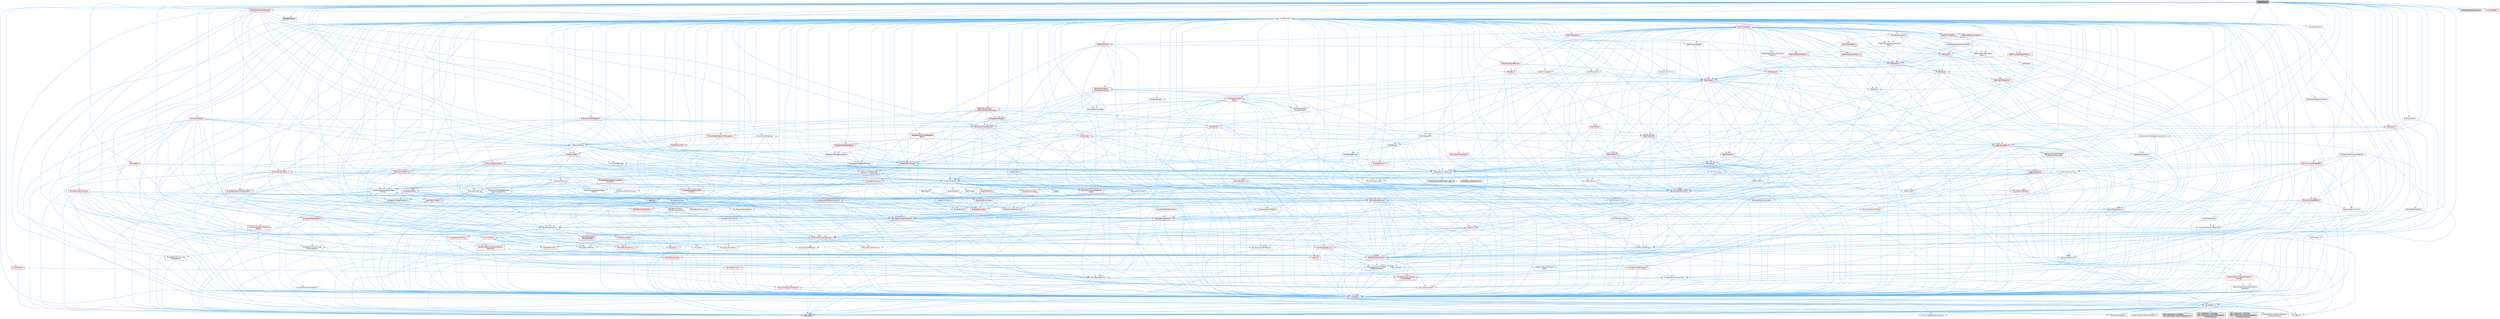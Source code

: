 digraph "ShaderCore.h"
{
 // INTERACTIVE_SVG=YES
 // LATEX_PDF_SIZE
  bgcolor="transparent";
  edge [fontname=Helvetica,fontsize=10,labelfontname=Helvetica,labelfontsize=10];
  node [fontname=Helvetica,fontsize=10,shape=box,height=0.2,width=0.4];
  Node1 [id="Node000001",label="ShaderCore.h",height=0.2,width=0.4,color="gray40", fillcolor="grey60", style="filled", fontcolor="black",tooltip=" "];
  Node1 -> Node2 [id="edge1_Node000001_Node000002",color="steelblue1",style="solid",tooltip=" "];
  Node2 [id="Node000002",label="Compression/OodleDataCompression.h",height=0.2,width=0.4,color="grey40", fillcolor="white", style="filled",URL="$d9/de8/OodleDataCompression_8h.html",tooltip=" "];
  Node2 -> Node3 [id="edge2_Node000002_Node000003",color="steelblue1",style="solid",tooltip=" "];
  Node3 [id="Node000003",label="Containers/UnrealString.h",height=0.2,width=0.4,color="grey40", fillcolor="white", style="filled",URL="$d5/dba/UnrealString_8h.html",tooltip=" "];
  Node3 -> Node4 [id="edge3_Node000003_Node000004",color="steelblue1",style="solid",tooltip=" "];
  Node4 [id="Node000004",label="Containers/UnrealStringIncludes.h.inl",height=0.2,width=0.4,color="grey60", fillcolor="#E0E0E0", style="filled",tooltip=" "];
  Node3 -> Node5 [id="edge4_Node000003_Node000005",color="steelblue1",style="solid",tooltip=" "];
  Node5 [id="Node000005",label="Containers/UnrealString.h.inl",height=0.2,width=0.4,color="grey60", fillcolor="#E0E0E0", style="filled",tooltip=" "];
  Node3 -> Node6 [id="edge5_Node000003_Node000006",color="steelblue1",style="solid",tooltip=" "];
  Node6 [id="Node000006",label="Misc/StringFormatArg.h",height=0.2,width=0.4,color="grey40", fillcolor="white", style="filled",URL="$d2/d16/StringFormatArg_8h.html",tooltip=" "];
  Node6 -> Node7 [id="edge6_Node000006_Node000007",color="steelblue1",style="solid",tooltip=" "];
  Node7 [id="Node000007",label="Containers/ContainersFwd.h",height=0.2,width=0.4,color="grey40", fillcolor="white", style="filled",URL="$d4/d0a/ContainersFwd_8h.html",tooltip=" "];
  Node7 -> Node8 [id="edge7_Node000007_Node000008",color="steelblue1",style="solid",tooltip=" "];
  Node8 [id="Node000008",label="HAL/Platform.h",height=0.2,width=0.4,color="grey40", fillcolor="white", style="filled",URL="$d9/dd0/Platform_8h.html",tooltip=" "];
  Node8 -> Node9 [id="edge8_Node000008_Node000009",color="steelblue1",style="solid",tooltip=" "];
  Node9 [id="Node000009",label="Misc/Build.h",height=0.2,width=0.4,color="grey40", fillcolor="white", style="filled",URL="$d3/dbb/Build_8h.html",tooltip=" "];
  Node8 -> Node10 [id="edge9_Node000008_Node000010",color="steelblue1",style="solid",tooltip=" "];
  Node10 [id="Node000010",label="Misc/LargeWorldCoordinates.h",height=0.2,width=0.4,color="grey40", fillcolor="white", style="filled",URL="$d2/dcb/LargeWorldCoordinates_8h.html",tooltip=" "];
  Node8 -> Node11 [id="edge10_Node000008_Node000011",color="steelblue1",style="solid",tooltip=" "];
  Node11 [id="Node000011",label="type_traits",height=0.2,width=0.4,color="grey60", fillcolor="#E0E0E0", style="filled",tooltip=" "];
  Node8 -> Node12 [id="edge11_Node000008_Node000012",color="steelblue1",style="solid",tooltip=" "];
  Node12 [id="Node000012",label="PreprocessorHelpers.h",height=0.2,width=0.4,color="grey40", fillcolor="white", style="filled",URL="$db/ddb/PreprocessorHelpers_8h.html",tooltip=" "];
  Node8 -> Node13 [id="edge12_Node000008_Node000013",color="steelblue1",style="solid",tooltip=" "];
  Node13 [id="Node000013",label="UBT_COMPILED_PLATFORM\l/UBT_COMPILED_PLATFORMPlatform\lCompilerPreSetup.h",height=0.2,width=0.4,color="grey60", fillcolor="#E0E0E0", style="filled",tooltip=" "];
  Node8 -> Node14 [id="edge13_Node000008_Node000014",color="steelblue1",style="solid",tooltip=" "];
  Node14 [id="Node000014",label="GenericPlatform/GenericPlatform\lCompilerPreSetup.h",height=0.2,width=0.4,color="grey40", fillcolor="white", style="filled",URL="$d9/dc8/GenericPlatformCompilerPreSetup_8h.html",tooltip=" "];
  Node8 -> Node15 [id="edge14_Node000008_Node000015",color="steelblue1",style="solid",tooltip=" "];
  Node15 [id="Node000015",label="GenericPlatform/GenericPlatform.h",height=0.2,width=0.4,color="grey40", fillcolor="white", style="filled",URL="$d6/d84/GenericPlatform_8h.html",tooltip=" "];
  Node8 -> Node16 [id="edge15_Node000008_Node000016",color="steelblue1",style="solid",tooltip=" "];
  Node16 [id="Node000016",label="UBT_COMPILED_PLATFORM\l/UBT_COMPILED_PLATFORMPlatform.h",height=0.2,width=0.4,color="grey60", fillcolor="#E0E0E0", style="filled",tooltip=" "];
  Node8 -> Node17 [id="edge16_Node000008_Node000017",color="steelblue1",style="solid",tooltip=" "];
  Node17 [id="Node000017",label="UBT_COMPILED_PLATFORM\l/UBT_COMPILED_PLATFORMPlatform\lCompilerSetup.h",height=0.2,width=0.4,color="grey60", fillcolor="#E0E0E0", style="filled",tooltip=" "];
  Node7 -> Node18 [id="edge17_Node000007_Node000018",color="steelblue1",style="solid",tooltip=" "];
  Node18 [id="Node000018",label="CoreTypes.h",height=0.2,width=0.4,color="red", fillcolor="#FFF0F0", style="filled",URL="$dc/dec/CoreTypes_8h.html",tooltip=" "];
  Node18 -> Node8 [id="edge18_Node000018_Node000008",color="steelblue1",style="solid",tooltip=" "];
  Node7 -> Node22 [id="edge19_Node000007_Node000022",color="steelblue1",style="solid",tooltip=" "];
  Node22 [id="Node000022",label="Traits/IsContiguousContainer.h",height=0.2,width=0.4,color="red", fillcolor="#FFF0F0", style="filled",URL="$d5/d3c/IsContiguousContainer_8h.html",tooltip=" "];
  Node22 -> Node18 [id="edge20_Node000022_Node000018",color="steelblue1",style="solid",tooltip=" "];
  Node2 -> Node18 [id="edge21_Node000002_Node000018",color="steelblue1",style="solid",tooltip=" "];
  Node2 -> Node25 [id="edge22_Node000002_Node000025",color="steelblue1",style="solid",tooltip=" "];
  Node25 [id="Node000025",label="Logging/LogCategory.h",height=0.2,width=0.4,color="grey40", fillcolor="white", style="filled",URL="$d9/d36/LogCategory_8h.html",tooltip=" "];
  Node25 -> Node18 [id="edge23_Node000025_Node000018",color="steelblue1",style="solid",tooltip=" "];
  Node25 -> Node26 [id="edge24_Node000025_Node000026",color="steelblue1",style="solid",tooltip=" "];
  Node26 [id="Node000026",label="Logging/LogVerbosity.h",height=0.2,width=0.4,color="grey40", fillcolor="white", style="filled",URL="$d2/d8f/LogVerbosity_8h.html",tooltip=" "];
  Node26 -> Node18 [id="edge25_Node000026_Node000018",color="steelblue1",style="solid",tooltip=" "];
  Node25 -> Node27 [id="edge26_Node000025_Node000027",color="steelblue1",style="solid",tooltip=" "];
  Node27 [id="Node000027",label="UObject/NameTypes.h",height=0.2,width=0.4,color="red", fillcolor="#FFF0F0", style="filled",URL="$d6/d35/NameTypes_8h.html",tooltip=" "];
  Node27 -> Node18 [id="edge27_Node000027_Node000018",color="steelblue1",style="solid",tooltip=" "];
  Node27 -> Node28 [id="edge28_Node000027_Node000028",color="steelblue1",style="solid",tooltip=" "];
  Node28 [id="Node000028",label="Misc/AssertionMacros.h",height=0.2,width=0.4,color="red", fillcolor="#FFF0F0", style="filled",URL="$d0/dfa/AssertionMacros_8h.html",tooltip=" "];
  Node28 -> Node18 [id="edge29_Node000028_Node000018",color="steelblue1",style="solid",tooltip=" "];
  Node28 -> Node8 [id="edge30_Node000028_Node000008",color="steelblue1",style="solid",tooltip=" "];
  Node28 -> Node29 [id="edge31_Node000028_Node000029",color="steelblue1",style="solid",tooltip=" "];
  Node29 [id="Node000029",label="HAL/PlatformMisc.h",height=0.2,width=0.4,color="red", fillcolor="#FFF0F0", style="filled",URL="$d0/df5/PlatformMisc_8h.html",tooltip=" "];
  Node29 -> Node18 [id="edge32_Node000029_Node000018",color="steelblue1",style="solid",tooltip=" "];
  Node28 -> Node12 [id="edge33_Node000028_Node000012",color="steelblue1",style="solid",tooltip=" "];
  Node28 -> Node61 [id="edge34_Node000028_Node000061",color="steelblue1",style="solid",tooltip=" "];
  Node61 [id="Node000061",label="Templates/EnableIf.h",height=0.2,width=0.4,color="grey40", fillcolor="white", style="filled",URL="$d7/d60/EnableIf_8h.html",tooltip=" "];
  Node61 -> Node18 [id="edge35_Node000061_Node000018",color="steelblue1",style="solid",tooltip=" "];
  Node28 -> Node62 [id="edge36_Node000028_Node000062",color="steelblue1",style="solid",tooltip=" "];
  Node62 [id="Node000062",label="Templates/IsArrayOrRefOf\lTypeByPredicate.h",height=0.2,width=0.4,color="grey40", fillcolor="white", style="filled",URL="$d6/da1/IsArrayOrRefOfTypeByPredicate_8h.html",tooltip=" "];
  Node62 -> Node18 [id="edge37_Node000062_Node000018",color="steelblue1",style="solid",tooltip=" "];
  Node28 -> Node63 [id="edge38_Node000028_Node000063",color="steelblue1",style="solid",tooltip=" "];
  Node63 [id="Node000063",label="Templates/IsValidVariadic\lFunctionArg.h",height=0.2,width=0.4,color="red", fillcolor="#FFF0F0", style="filled",URL="$d0/dc8/IsValidVariadicFunctionArg_8h.html",tooltip=" "];
  Node63 -> Node18 [id="edge39_Node000063_Node000018",color="steelblue1",style="solid",tooltip=" "];
  Node63 -> Node11 [id="edge40_Node000063_Node000011",color="steelblue1",style="solid",tooltip=" "];
  Node28 -> Node67 [id="edge41_Node000028_Node000067",color="steelblue1",style="solid",tooltip=" "];
  Node67 [id="Node000067",label="Misc/VarArgs.h",height=0.2,width=0.4,color="grey40", fillcolor="white", style="filled",URL="$d5/d6f/VarArgs_8h.html",tooltip=" "];
  Node67 -> Node18 [id="edge42_Node000067_Node000018",color="steelblue1",style="solid",tooltip=" "];
  Node28 -> Node68 [id="edge43_Node000028_Node000068",color="steelblue1",style="solid",tooltip=" "];
  Node68 [id="Node000068",label="String/FormatStringSan.h",height=0.2,width=0.4,color="red", fillcolor="#FFF0F0", style="filled",URL="$d3/d8b/FormatStringSan_8h.html",tooltip=" "];
  Node68 -> Node11 [id="edge44_Node000068_Node000011",color="steelblue1",style="solid",tooltip=" "];
  Node68 -> Node18 [id="edge45_Node000068_Node000018",color="steelblue1",style="solid",tooltip=" "];
  Node68 -> Node69 [id="edge46_Node000068_Node000069",color="steelblue1",style="solid",tooltip=" "];
  Node69 [id="Node000069",label="Templates/Requires.h",height=0.2,width=0.4,color="grey40", fillcolor="white", style="filled",URL="$dc/d96/Requires_8h.html",tooltip=" "];
  Node69 -> Node61 [id="edge47_Node000069_Node000061",color="steelblue1",style="solid",tooltip=" "];
  Node69 -> Node11 [id="edge48_Node000069_Node000011",color="steelblue1",style="solid",tooltip=" "];
  Node68 -> Node63 [id="edge49_Node000068_Node000063",color="steelblue1",style="solid",tooltip=" "];
  Node68 -> Node7 [id="edge50_Node000068_Node000007",color="steelblue1",style="solid",tooltip=" "];
  Node27 -> Node75 [id="edge51_Node000027_Node000075",color="steelblue1",style="solid",tooltip=" "];
  Node75 [id="Node000075",label="HAL/UnrealMemory.h",height=0.2,width=0.4,color="grey40", fillcolor="white", style="filled",URL="$d9/d96/UnrealMemory_8h.html",tooltip=" "];
  Node75 -> Node18 [id="edge52_Node000075_Node000018",color="steelblue1",style="solid",tooltip=" "];
  Node75 -> Node76 [id="edge53_Node000075_Node000076",color="steelblue1",style="solid",tooltip=" "];
  Node76 [id="Node000076",label="GenericPlatform/GenericPlatform\lMemory.h",height=0.2,width=0.4,color="red", fillcolor="#FFF0F0", style="filled",URL="$dd/d22/GenericPlatformMemory_8h.html",tooltip=" "];
  Node76 -> Node33 [id="edge54_Node000076_Node000033",color="steelblue1",style="solid",tooltip=" "];
  Node33 [id="Node000033",label="CoreFwd.h",height=0.2,width=0.4,color="red", fillcolor="#FFF0F0", style="filled",URL="$d1/d1e/CoreFwd_8h.html",tooltip=" "];
  Node33 -> Node18 [id="edge55_Node000033_Node000018",color="steelblue1",style="solid",tooltip=" "];
  Node33 -> Node7 [id="edge56_Node000033_Node000007",color="steelblue1",style="solid",tooltip=" "];
  Node33 -> Node35 [id="edge57_Node000033_Node000035",color="steelblue1",style="solid",tooltip=" "];
  Node35 [id="Node000035",label="UObject/UObjectHierarchy\lFwd.h",height=0.2,width=0.4,color="grey40", fillcolor="white", style="filled",URL="$d3/d13/UObjectHierarchyFwd_8h.html",tooltip=" "];
  Node76 -> Node18 [id="edge58_Node000076_Node000018",color="steelblue1",style="solid",tooltip=" "];
  Node76 -> Node77 [id="edge59_Node000076_Node000077",color="steelblue1",style="solid",tooltip=" "];
  Node77 [id="Node000077",label="HAL/PlatformString.h",height=0.2,width=0.4,color="red", fillcolor="#FFF0F0", style="filled",URL="$db/db5/PlatformString_8h.html",tooltip=" "];
  Node77 -> Node18 [id="edge60_Node000077_Node000018",color="steelblue1",style="solid",tooltip=" "];
  Node75 -> Node79 [id="edge61_Node000075_Node000079",color="steelblue1",style="solid",tooltip=" "];
  Node79 [id="Node000079",label="HAL/MemoryBase.h",height=0.2,width=0.4,color="red", fillcolor="#FFF0F0", style="filled",URL="$d6/d9f/MemoryBase_8h.html",tooltip=" "];
  Node79 -> Node18 [id="edge62_Node000079_Node000018",color="steelblue1",style="solid",tooltip=" "];
  Node79 -> Node54 [id="edge63_Node000079_Node000054",color="steelblue1",style="solid",tooltip=" "];
  Node54 [id="Node000054",label="HAL/PlatformAtomics.h",height=0.2,width=0.4,color="red", fillcolor="#FFF0F0", style="filled",URL="$d3/d36/PlatformAtomics_8h.html",tooltip=" "];
  Node54 -> Node18 [id="edge64_Node000054_Node000018",color="steelblue1",style="solid",tooltip=" "];
  Node79 -> Node37 [id="edge65_Node000079_Node000037",color="steelblue1",style="solid",tooltip=" "];
  Node37 [id="Node000037",label="HAL/PlatformCrt.h",height=0.2,width=0.4,color="red", fillcolor="#FFF0F0", style="filled",URL="$d8/d75/PlatformCrt_8h.html",tooltip=" "];
  Node79 -> Node80 [id="edge66_Node000079_Node000080",color="steelblue1",style="solid",tooltip=" "];
  Node80 [id="Node000080",label="Misc/Exec.h",height=0.2,width=0.4,color="grey40", fillcolor="white", style="filled",URL="$de/ddb/Exec_8h.html",tooltip=" "];
  Node80 -> Node18 [id="edge67_Node000080_Node000018",color="steelblue1",style="solid",tooltip=" "];
  Node80 -> Node28 [id="edge68_Node000080_Node000028",color="steelblue1",style="solid",tooltip=" "];
  Node79 -> Node81 [id="edge69_Node000079_Node000081",color="steelblue1",style="solid",tooltip=" "];
  Node81 [id="Node000081",label="Misc/OutputDevice.h",height=0.2,width=0.4,color="red", fillcolor="#FFF0F0", style="filled",URL="$d7/d32/OutputDevice_8h.html",tooltip=" "];
  Node81 -> Node33 [id="edge70_Node000081_Node000033",color="steelblue1",style="solid",tooltip=" "];
  Node81 -> Node18 [id="edge71_Node000081_Node000018",color="steelblue1",style="solid",tooltip=" "];
  Node81 -> Node26 [id="edge72_Node000081_Node000026",color="steelblue1",style="solid",tooltip=" "];
  Node81 -> Node67 [id="edge73_Node000081_Node000067",color="steelblue1",style="solid",tooltip=" "];
  Node81 -> Node62 [id="edge74_Node000081_Node000062",color="steelblue1",style="solid",tooltip=" "];
  Node81 -> Node63 [id="edge75_Node000081_Node000063",color="steelblue1",style="solid",tooltip=" "];
  Node75 -> Node91 [id="edge76_Node000075_Node000091",color="steelblue1",style="solid",tooltip=" "];
  Node91 [id="Node000091",label="HAL/PlatformMemory.h",height=0.2,width=0.4,color="red", fillcolor="#FFF0F0", style="filled",URL="$de/d68/PlatformMemory_8h.html",tooltip=" "];
  Node91 -> Node18 [id="edge77_Node000091_Node000018",color="steelblue1",style="solid",tooltip=" "];
  Node91 -> Node76 [id="edge78_Node000091_Node000076",color="steelblue1",style="solid",tooltip=" "];
  Node75 -> Node93 [id="edge79_Node000075_Node000093",color="steelblue1",style="solid",tooltip=" "];
  Node93 [id="Node000093",label="ProfilingDebugging\l/MemoryTrace.h",height=0.2,width=0.4,color="red", fillcolor="#FFF0F0", style="filled",URL="$da/dd7/MemoryTrace_8h.html",tooltip=" "];
  Node93 -> Node8 [id="edge80_Node000093_Node000008",color="steelblue1",style="solid",tooltip=" "];
  Node93 -> Node49 [id="edge81_Node000093_Node000049",color="steelblue1",style="solid",tooltip=" "];
  Node49 [id="Node000049",label="Misc/EnumClassFlags.h",height=0.2,width=0.4,color="grey40", fillcolor="white", style="filled",URL="$d8/de7/EnumClassFlags_8h.html",tooltip=" "];
  Node75 -> Node94 [id="edge82_Node000075_Node000094",color="steelblue1",style="solid",tooltip=" "];
  Node94 [id="Node000094",label="Templates/IsPointer.h",height=0.2,width=0.4,color="grey40", fillcolor="white", style="filled",URL="$d7/d05/IsPointer_8h.html",tooltip=" "];
  Node94 -> Node18 [id="edge83_Node000094_Node000018",color="steelblue1",style="solid",tooltip=" "];
  Node27 -> Node95 [id="edge84_Node000027_Node000095",color="steelblue1",style="solid",tooltip=" "];
  Node95 [id="Node000095",label="Templates/UnrealTypeTraits.h",height=0.2,width=0.4,color="red", fillcolor="#FFF0F0", style="filled",URL="$d2/d2d/UnrealTypeTraits_8h.html",tooltip=" "];
  Node95 -> Node18 [id="edge85_Node000095_Node000018",color="steelblue1",style="solid",tooltip=" "];
  Node95 -> Node94 [id="edge86_Node000095_Node000094",color="steelblue1",style="solid",tooltip=" "];
  Node95 -> Node28 [id="edge87_Node000095_Node000028",color="steelblue1",style="solid",tooltip=" "];
  Node95 -> Node87 [id="edge88_Node000095_Node000087",color="steelblue1",style="solid",tooltip=" "];
  Node87 [id="Node000087",label="Templates/AndOrNot.h",height=0.2,width=0.4,color="grey40", fillcolor="white", style="filled",URL="$db/d0a/AndOrNot_8h.html",tooltip=" "];
  Node87 -> Node18 [id="edge89_Node000087_Node000018",color="steelblue1",style="solid",tooltip=" "];
  Node95 -> Node61 [id="edge90_Node000095_Node000061",color="steelblue1",style="solid",tooltip=" "];
  Node95 -> Node96 [id="edge91_Node000095_Node000096",color="steelblue1",style="solid",tooltip=" "];
  Node96 [id="Node000096",label="Templates/IsArithmetic.h",height=0.2,width=0.4,color="grey40", fillcolor="white", style="filled",URL="$d2/d5d/IsArithmetic_8h.html",tooltip=" "];
  Node96 -> Node18 [id="edge92_Node000096_Node000018",color="steelblue1",style="solid",tooltip=" "];
  Node95 -> Node98 [id="edge93_Node000095_Node000098",color="steelblue1",style="solid",tooltip=" "];
  Node98 [id="Node000098",label="Templates/IsPODType.h",height=0.2,width=0.4,color="grey40", fillcolor="white", style="filled",URL="$d7/db1/IsPODType_8h.html",tooltip=" "];
  Node98 -> Node18 [id="edge94_Node000098_Node000018",color="steelblue1",style="solid",tooltip=" "];
  Node95 -> Node99 [id="edge95_Node000095_Node000099",color="steelblue1",style="solid",tooltip=" "];
  Node99 [id="Node000099",label="Templates/IsUECoreType.h",height=0.2,width=0.4,color="grey40", fillcolor="white", style="filled",URL="$d1/db8/IsUECoreType_8h.html",tooltip=" "];
  Node99 -> Node18 [id="edge96_Node000099_Node000018",color="steelblue1",style="solid",tooltip=" "];
  Node99 -> Node11 [id="edge97_Node000099_Node000011",color="steelblue1",style="solid",tooltip=" "];
  Node95 -> Node88 [id="edge98_Node000095_Node000088",color="steelblue1",style="solid",tooltip=" "];
  Node88 [id="Node000088",label="Templates/IsTriviallyCopy\lConstructible.h",height=0.2,width=0.4,color="grey40", fillcolor="white", style="filled",URL="$d3/d78/IsTriviallyCopyConstructible_8h.html",tooltip=" "];
  Node88 -> Node18 [id="edge99_Node000088_Node000018",color="steelblue1",style="solid",tooltip=" "];
  Node88 -> Node11 [id="edge100_Node000088_Node000011",color="steelblue1",style="solid",tooltip=" "];
  Node27 -> Node100 [id="edge101_Node000027_Node000100",color="steelblue1",style="solid",tooltip=" "];
  Node100 [id="Node000100",label="Templates/UnrealTemplate.h",height=0.2,width=0.4,color="red", fillcolor="#FFF0F0", style="filled",URL="$d4/d24/UnrealTemplate_8h.html",tooltip=" "];
  Node100 -> Node18 [id="edge102_Node000100_Node000018",color="steelblue1",style="solid",tooltip=" "];
  Node100 -> Node94 [id="edge103_Node000100_Node000094",color="steelblue1",style="solid",tooltip=" "];
  Node100 -> Node75 [id="edge104_Node000100_Node000075",color="steelblue1",style="solid",tooltip=" "];
  Node100 -> Node95 [id="edge105_Node000100_Node000095",color="steelblue1",style="solid",tooltip=" "];
  Node100 -> Node103 [id="edge106_Node000100_Node000103",color="steelblue1",style="solid",tooltip=" "];
  Node103 [id="Node000103",label="Templates/RemoveReference.h",height=0.2,width=0.4,color="grey40", fillcolor="white", style="filled",URL="$da/dbe/RemoveReference_8h.html",tooltip=" "];
  Node103 -> Node18 [id="edge107_Node000103_Node000018",color="steelblue1",style="solid",tooltip=" "];
  Node100 -> Node69 [id="edge108_Node000100_Node000069",color="steelblue1",style="solid",tooltip=" "];
  Node100 -> Node104 [id="edge109_Node000100_Node000104",color="steelblue1",style="solid",tooltip=" "];
  Node104 [id="Node000104",label="Templates/TypeCompatible\lBytes.h",height=0.2,width=0.4,color="red", fillcolor="#FFF0F0", style="filled",URL="$df/d0a/TypeCompatibleBytes_8h.html",tooltip=" "];
  Node104 -> Node18 [id="edge110_Node000104_Node000018",color="steelblue1",style="solid",tooltip=" "];
  Node104 -> Node11 [id="edge111_Node000104_Node000011",color="steelblue1",style="solid",tooltip=" "];
  Node100 -> Node22 [id="edge112_Node000100_Node000022",color="steelblue1",style="solid",tooltip=" "];
  Node100 -> Node11 [id="edge113_Node000100_Node000011",color="steelblue1",style="solid",tooltip=" "];
  Node27 -> Node3 [id="edge114_Node000027_Node000003",color="steelblue1",style="solid",tooltip=" "];
  Node27 -> Node109 [id="edge115_Node000027_Node000109",color="steelblue1",style="solid",tooltip=" "];
  Node109 [id="Node000109",label="Containers/StringConv.h",height=0.2,width=0.4,color="red", fillcolor="#FFF0F0", style="filled",URL="$d3/ddf/StringConv_8h.html",tooltip=" "];
  Node109 -> Node18 [id="edge116_Node000109_Node000018",color="steelblue1",style="solid",tooltip=" "];
  Node109 -> Node28 [id="edge117_Node000109_Node000028",color="steelblue1",style="solid",tooltip=" "];
  Node109 -> Node110 [id="edge118_Node000109_Node000110",color="steelblue1",style="solid",tooltip=" "];
  Node110 [id="Node000110",label="Containers/ContainerAllocation\lPolicies.h",height=0.2,width=0.4,color="grey40", fillcolor="white", style="filled",URL="$d7/dff/ContainerAllocationPolicies_8h.html",tooltip=" "];
  Node110 -> Node18 [id="edge119_Node000110_Node000018",color="steelblue1",style="solid",tooltip=" "];
  Node110 -> Node111 [id="edge120_Node000110_Node000111",color="steelblue1",style="solid",tooltip=" "];
  Node111 [id="Node000111",label="Containers/ContainerHelpers.h",height=0.2,width=0.4,color="grey40", fillcolor="white", style="filled",URL="$d7/d33/ContainerHelpers_8h.html",tooltip=" "];
  Node111 -> Node18 [id="edge121_Node000111_Node000018",color="steelblue1",style="solid",tooltip=" "];
  Node110 -> Node110 [id="edge122_Node000110_Node000110",color="steelblue1",style="solid",tooltip=" "];
  Node110 -> Node112 [id="edge123_Node000110_Node000112",color="steelblue1",style="solid",tooltip=" "];
  Node112 [id="Node000112",label="HAL/PlatformMath.h",height=0.2,width=0.4,color="red", fillcolor="#FFF0F0", style="filled",URL="$dc/d53/PlatformMath_8h.html",tooltip=" "];
  Node112 -> Node18 [id="edge124_Node000112_Node000018",color="steelblue1",style="solid",tooltip=" "];
  Node110 -> Node75 [id="edge125_Node000110_Node000075",color="steelblue1",style="solid",tooltip=" "];
  Node110 -> Node47 [id="edge126_Node000110_Node000047",color="steelblue1",style="solid",tooltip=" "];
  Node47 [id="Node000047",label="Math/NumericLimits.h",height=0.2,width=0.4,color="grey40", fillcolor="white", style="filled",URL="$df/d1b/NumericLimits_8h.html",tooltip=" "];
  Node47 -> Node18 [id="edge127_Node000047_Node000018",color="steelblue1",style="solid",tooltip=" "];
  Node110 -> Node28 [id="edge128_Node000110_Node000028",color="steelblue1",style="solid",tooltip=" "];
  Node110 -> Node120 [id="edge129_Node000110_Node000120",color="steelblue1",style="solid",tooltip=" "];
  Node120 [id="Node000120",label="Templates/IsPolymorphic.h",height=0.2,width=0.4,color="grey40", fillcolor="white", style="filled",URL="$dc/d20/IsPolymorphic_8h.html",tooltip=" "];
  Node110 -> Node121 [id="edge130_Node000110_Node000121",color="steelblue1",style="solid",tooltip=" "];
  Node121 [id="Node000121",label="Templates/MemoryOps.h",height=0.2,width=0.4,color="red", fillcolor="#FFF0F0", style="filled",URL="$db/dea/MemoryOps_8h.html",tooltip=" "];
  Node121 -> Node18 [id="edge131_Node000121_Node000018",color="steelblue1",style="solid",tooltip=" "];
  Node121 -> Node75 [id="edge132_Node000121_Node000075",color="steelblue1",style="solid",tooltip=" "];
  Node121 -> Node89 [id="edge133_Node000121_Node000089",color="steelblue1",style="solid",tooltip=" "];
  Node89 [id="Node000089",label="Templates/IsTriviallyCopy\lAssignable.h",height=0.2,width=0.4,color="grey40", fillcolor="white", style="filled",URL="$d2/df2/IsTriviallyCopyAssignable_8h.html",tooltip=" "];
  Node89 -> Node18 [id="edge134_Node000089_Node000018",color="steelblue1",style="solid",tooltip=" "];
  Node89 -> Node11 [id="edge135_Node000089_Node000011",color="steelblue1",style="solid",tooltip=" "];
  Node121 -> Node88 [id="edge136_Node000121_Node000088",color="steelblue1",style="solid",tooltip=" "];
  Node121 -> Node69 [id="edge137_Node000121_Node000069",color="steelblue1",style="solid",tooltip=" "];
  Node121 -> Node95 [id="edge138_Node000121_Node000095",color="steelblue1",style="solid",tooltip=" "];
  Node121 -> Node11 [id="edge139_Node000121_Node000011",color="steelblue1",style="solid",tooltip=" "];
  Node110 -> Node104 [id="edge140_Node000110_Node000104",color="steelblue1",style="solid",tooltip=" "];
  Node110 -> Node11 [id="edge141_Node000110_Node000011",color="steelblue1",style="solid",tooltip=" "];
  Node109 -> Node122 [id="edge142_Node000109_Node000122",color="steelblue1",style="solid",tooltip=" "];
  Node122 [id="Node000122",label="Containers/Array.h",height=0.2,width=0.4,color="grey40", fillcolor="white", style="filled",URL="$df/dd0/Array_8h.html",tooltip=" "];
  Node122 -> Node18 [id="edge143_Node000122_Node000018",color="steelblue1",style="solid",tooltip=" "];
  Node122 -> Node28 [id="edge144_Node000122_Node000028",color="steelblue1",style="solid",tooltip=" "];
  Node122 -> Node123 [id="edge145_Node000122_Node000123",color="steelblue1",style="solid",tooltip=" "];
  Node123 [id="Node000123",label="Misc/IntrusiveUnsetOptional\lState.h",height=0.2,width=0.4,color="red", fillcolor="#FFF0F0", style="filled",URL="$d2/d0a/IntrusiveUnsetOptionalState_8h.html",tooltip=" "];
  Node122 -> Node125 [id="edge146_Node000122_Node000125",color="steelblue1",style="solid",tooltip=" "];
  Node125 [id="Node000125",label="Misc/ReverseIterate.h",height=0.2,width=0.4,color="red", fillcolor="#FFF0F0", style="filled",URL="$db/de3/ReverseIterate_8h.html",tooltip=" "];
  Node125 -> Node8 [id="edge147_Node000125_Node000008",color="steelblue1",style="solid",tooltip=" "];
  Node122 -> Node75 [id="edge148_Node000122_Node000075",color="steelblue1",style="solid",tooltip=" "];
  Node122 -> Node95 [id="edge149_Node000122_Node000095",color="steelblue1",style="solid",tooltip=" "];
  Node122 -> Node100 [id="edge150_Node000122_Node000100",color="steelblue1",style="solid",tooltip=" "];
  Node122 -> Node127 [id="edge151_Node000122_Node000127",color="steelblue1",style="solid",tooltip=" "];
  Node127 [id="Node000127",label="Containers/AllowShrinking.h",height=0.2,width=0.4,color="grey40", fillcolor="white", style="filled",URL="$d7/d1a/AllowShrinking_8h.html",tooltip=" "];
  Node127 -> Node18 [id="edge152_Node000127_Node000018",color="steelblue1",style="solid",tooltip=" "];
  Node122 -> Node110 [id="edge153_Node000122_Node000110",color="steelblue1",style="solid",tooltip=" "];
  Node122 -> Node128 [id="edge154_Node000122_Node000128",color="steelblue1",style="solid",tooltip=" "];
  Node128 [id="Node000128",label="Containers/ContainerElement\lTypeCompatibility.h",height=0.2,width=0.4,color="grey40", fillcolor="white", style="filled",URL="$df/ddf/ContainerElementTypeCompatibility_8h.html",tooltip=" "];
  Node128 -> Node18 [id="edge155_Node000128_Node000018",color="steelblue1",style="solid",tooltip=" "];
  Node128 -> Node95 [id="edge156_Node000128_Node000095",color="steelblue1",style="solid",tooltip=" "];
  Node122 -> Node129 [id="edge157_Node000122_Node000129",color="steelblue1",style="solid",tooltip=" "];
  Node129 [id="Node000129",label="Serialization/Archive.h",height=0.2,width=0.4,color="red", fillcolor="#FFF0F0", style="filled",URL="$d7/d3b/Archive_8h.html",tooltip=" "];
  Node129 -> Node33 [id="edge158_Node000129_Node000033",color="steelblue1",style="solid",tooltip=" "];
  Node129 -> Node18 [id="edge159_Node000129_Node000018",color="steelblue1",style="solid",tooltip=" "];
  Node129 -> Node130 [id="edge160_Node000129_Node000130",color="steelblue1",style="solid",tooltip=" "];
  Node130 [id="Node000130",label="HAL/PlatformProperties.h",height=0.2,width=0.4,color="red", fillcolor="#FFF0F0", style="filled",URL="$d9/db0/PlatformProperties_8h.html",tooltip=" "];
  Node130 -> Node18 [id="edge161_Node000130_Node000018",color="steelblue1",style="solid",tooltip=" "];
  Node129 -> Node133 [id="edge162_Node000129_Node000133",color="steelblue1",style="solid",tooltip=" "];
  Node133 [id="Node000133",label="Internationalization\l/TextNamespaceFwd.h",height=0.2,width=0.4,color="grey40", fillcolor="white", style="filled",URL="$d8/d97/TextNamespaceFwd_8h.html",tooltip=" "];
  Node133 -> Node18 [id="edge163_Node000133_Node000018",color="steelblue1",style="solid",tooltip=" "];
  Node129 -> Node28 [id="edge164_Node000129_Node000028",color="steelblue1",style="solid",tooltip=" "];
  Node129 -> Node9 [id="edge165_Node000129_Node000009",color="steelblue1",style="solid",tooltip=" "];
  Node129 -> Node48 [id="edge166_Node000129_Node000048",color="steelblue1",style="solid",tooltip=" "];
  Node48 [id="Node000048",label="Misc/CompressionFlags.h",height=0.2,width=0.4,color="grey40", fillcolor="white", style="filled",URL="$d9/d76/CompressionFlags_8h.html",tooltip=" "];
  Node129 -> Node134 [id="edge167_Node000129_Node000134",color="steelblue1",style="solid",tooltip=" "];
  Node134 [id="Node000134",label="Misc/EngineVersionBase.h",height=0.2,width=0.4,color="grey40", fillcolor="white", style="filled",URL="$d5/d2b/EngineVersionBase_8h.html",tooltip=" "];
  Node134 -> Node18 [id="edge168_Node000134_Node000018",color="steelblue1",style="solid",tooltip=" "];
  Node129 -> Node67 [id="edge169_Node000129_Node000067",color="steelblue1",style="solid",tooltip=" "];
  Node129 -> Node61 [id="edge170_Node000129_Node000061",color="steelblue1",style="solid",tooltip=" "];
  Node129 -> Node62 [id="edge171_Node000129_Node000062",color="steelblue1",style="solid",tooltip=" "];
  Node129 -> Node137 [id="edge172_Node000129_Node000137",color="steelblue1",style="solid",tooltip=" "];
  Node137 [id="Node000137",label="Templates/IsEnumClass.h",height=0.2,width=0.4,color="grey40", fillcolor="white", style="filled",URL="$d7/d15/IsEnumClass_8h.html",tooltip=" "];
  Node137 -> Node18 [id="edge173_Node000137_Node000018",color="steelblue1",style="solid",tooltip=" "];
  Node137 -> Node87 [id="edge174_Node000137_Node000087",color="steelblue1",style="solid",tooltip=" "];
  Node129 -> Node63 [id="edge175_Node000129_Node000063",color="steelblue1",style="solid",tooltip=" "];
  Node129 -> Node100 [id="edge176_Node000129_Node000100",color="steelblue1",style="solid",tooltip=" "];
  Node129 -> Node138 [id="edge177_Node000129_Node000138",color="steelblue1",style="solid",tooltip=" "];
  Node138 [id="Node000138",label="UObject/ObjectVersion.h",height=0.2,width=0.4,color="grey40", fillcolor="white", style="filled",URL="$da/d63/ObjectVersion_8h.html",tooltip=" "];
  Node138 -> Node18 [id="edge178_Node000138_Node000018",color="steelblue1",style="solid",tooltip=" "];
  Node122 -> Node139 [id="edge179_Node000122_Node000139",color="steelblue1",style="solid",tooltip=" "];
  Node139 [id="Node000139",label="Serialization/MemoryImage\lWriter.h",height=0.2,width=0.4,color="grey40", fillcolor="white", style="filled",URL="$d0/d08/MemoryImageWriter_8h.html",tooltip=" "];
  Node139 -> Node18 [id="edge180_Node000139_Node000018",color="steelblue1",style="solid",tooltip=" "];
  Node139 -> Node140 [id="edge181_Node000139_Node000140",color="steelblue1",style="solid",tooltip=" "];
  Node140 [id="Node000140",label="Serialization/MemoryLayout.h",height=0.2,width=0.4,color="red", fillcolor="#FFF0F0", style="filled",URL="$d7/d66/MemoryLayout_8h.html",tooltip=" "];
  Node140 -> Node143 [id="edge182_Node000140_Node000143",color="steelblue1",style="solid",tooltip=" "];
  Node143 [id="Node000143",label="Containers/EnumAsByte.h",height=0.2,width=0.4,color="grey40", fillcolor="white", style="filled",URL="$d6/d9a/EnumAsByte_8h.html",tooltip=" "];
  Node143 -> Node18 [id="edge183_Node000143_Node000018",color="steelblue1",style="solid",tooltip=" "];
  Node143 -> Node98 [id="edge184_Node000143_Node000098",color="steelblue1",style="solid",tooltip=" "];
  Node143 -> Node144 [id="edge185_Node000143_Node000144",color="steelblue1",style="solid",tooltip=" "];
  Node144 [id="Node000144",label="Templates/TypeHash.h",height=0.2,width=0.4,color="red", fillcolor="#FFF0F0", style="filled",URL="$d1/d62/TypeHash_8h.html",tooltip=" "];
  Node144 -> Node18 [id="edge186_Node000144_Node000018",color="steelblue1",style="solid",tooltip=" "];
  Node144 -> Node69 [id="edge187_Node000144_Node000069",color="steelblue1",style="solid",tooltip=" "];
  Node144 -> Node145 [id="edge188_Node000144_Node000145",color="steelblue1",style="solid",tooltip=" "];
  Node145 [id="Node000145",label="Misc/Crc.h",height=0.2,width=0.4,color="red", fillcolor="#FFF0F0", style="filled",URL="$d4/dd2/Crc_8h.html",tooltip=" "];
  Node145 -> Node18 [id="edge189_Node000145_Node000018",color="steelblue1",style="solid",tooltip=" "];
  Node145 -> Node77 [id="edge190_Node000145_Node000077",color="steelblue1",style="solid",tooltip=" "];
  Node145 -> Node28 [id="edge191_Node000145_Node000028",color="steelblue1",style="solid",tooltip=" "];
  Node145 -> Node146 [id="edge192_Node000145_Node000146",color="steelblue1",style="solid",tooltip=" "];
  Node146 [id="Node000146",label="Misc/CString.h",height=0.2,width=0.4,color="red", fillcolor="#FFF0F0", style="filled",URL="$d2/d49/CString_8h.html",tooltip=" "];
  Node146 -> Node18 [id="edge193_Node000146_Node000018",color="steelblue1",style="solid",tooltip=" "];
  Node146 -> Node37 [id="edge194_Node000146_Node000037",color="steelblue1",style="solid",tooltip=" "];
  Node146 -> Node77 [id="edge195_Node000146_Node000077",color="steelblue1",style="solid",tooltip=" "];
  Node146 -> Node28 [id="edge196_Node000146_Node000028",color="steelblue1",style="solid",tooltip=" "];
  Node146 -> Node147 [id="edge197_Node000146_Node000147",color="steelblue1",style="solid",tooltip=" "];
  Node147 [id="Node000147",label="Misc/Char.h",height=0.2,width=0.4,color="red", fillcolor="#FFF0F0", style="filled",URL="$d0/d58/Char_8h.html",tooltip=" "];
  Node147 -> Node18 [id="edge198_Node000147_Node000018",color="steelblue1",style="solid",tooltip=" "];
  Node147 -> Node11 [id="edge199_Node000147_Node000011",color="steelblue1",style="solid",tooltip=" "];
  Node146 -> Node67 [id="edge200_Node000146_Node000067",color="steelblue1",style="solid",tooltip=" "];
  Node146 -> Node62 [id="edge201_Node000146_Node000062",color="steelblue1",style="solid",tooltip=" "];
  Node146 -> Node63 [id="edge202_Node000146_Node000063",color="steelblue1",style="solid",tooltip=" "];
  Node145 -> Node147 [id="edge203_Node000145_Node000147",color="steelblue1",style="solid",tooltip=" "];
  Node145 -> Node95 [id="edge204_Node000145_Node000095",color="steelblue1",style="solid",tooltip=" "];
  Node144 -> Node11 [id="edge205_Node000144_Node000011",color="steelblue1",style="solid",tooltip=" "];
  Node140 -> Node75 [id="edge206_Node000140_Node000075",color="steelblue1",style="solid",tooltip=" "];
  Node140 -> Node61 [id="edge207_Node000140_Node000061",color="steelblue1",style="solid",tooltip=" "];
  Node140 -> Node120 [id="edge208_Node000140_Node000120",color="steelblue1",style="solid",tooltip=" "];
  Node140 -> Node100 [id="edge209_Node000140_Node000100",color="steelblue1",style="solid",tooltip=" "];
  Node122 -> Node153 [id="edge210_Node000122_Node000153",color="steelblue1",style="solid",tooltip=" "];
  Node153 [id="Node000153",label="Algo/Heapify.h",height=0.2,width=0.4,color="grey40", fillcolor="white", style="filled",URL="$d0/d2a/Heapify_8h.html",tooltip=" "];
  Node153 -> Node154 [id="edge211_Node000153_Node000154",color="steelblue1",style="solid",tooltip=" "];
  Node154 [id="Node000154",label="Algo/Impl/BinaryHeap.h",height=0.2,width=0.4,color="red", fillcolor="#FFF0F0", style="filled",URL="$d7/da3/Algo_2Impl_2BinaryHeap_8h.html",tooltip=" "];
  Node154 -> Node155 [id="edge212_Node000154_Node000155",color="steelblue1",style="solid",tooltip=" "];
  Node155 [id="Node000155",label="Templates/Invoke.h",height=0.2,width=0.4,color="red", fillcolor="#FFF0F0", style="filled",URL="$d7/deb/Invoke_8h.html",tooltip=" "];
  Node155 -> Node18 [id="edge213_Node000155_Node000018",color="steelblue1",style="solid",tooltip=" "];
  Node155 -> Node100 [id="edge214_Node000155_Node000100",color="steelblue1",style="solid",tooltip=" "];
  Node155 -> Node11 [id="edge215_Node000155_Node000011",color="steelblue1",style="solid",tooltip=" "];
  Node154 -> Node11 [id="edge216_Node000154_Node000011",color="steelblue1",style="solid",tooltip=" "];
  Node153 -> Node159 [id="edge217_Node000153_Node000159",color="steelblue1",style="solid",tooltip=" "];
  Node159 [id="Node000159",label="Templates/IdentityFunctor.h",height=0.2,width=0.4,color="grey40", fillcolor="white", style="filled",URL="$d7/d2e/IdentityFunctor_8h.html",tooltip=" "];
  Node159 -> Node8 [id="edge218_Node000159_Node000008",color="steelblue1",style="solid",tooltip=" "];
  Node153 -> Node155 [id="edge219_Node000153_Node000155",color="steelblue1",style="solid",tooltip=" "];
  Node153 -> Node160 [id="edge220_Node000153_Node000160",color="steelblue1",style="solid",tooltip=" "];
  Node160 [id="Node000160",label="Templates/Less.h",height=0.2,width=0.4,color="grey40", fillcolor="white", style="filled",URL="$de/dc8/Less_8h.html",tooltip=" "];
  Node160 -> Node18 [id="edge221_Node000160_Node000018",color="steelblue1",style="solid",tooltip=" "];
  Node160 -> Node100 [id="edge222_Node000160_Node000100",color="steelblue1",style="solid",tooltip=" "];
  Node153 -> Node100 [id="edge223_Node000153_Node000100",color="steelblue1",style="solid",tooltip=" "];
  Node122 -> Node161 [id="edge224_Node000122_Node000161",color="steelblue1",style="solid",tooltip=" "];
  Node161 [id="Node000161",label="Algo/HeapSort.h",height=0.2,width=0.4,color="grey40", fillcolor="white", style="filled",URL="$d3/d92/HeapSort_8h.html",tooltip=" "];
  Node161 -> Node154 [id="edge225_Node000161_Node000154",color="steelblue1",style="solid",tooltip=" "];
  Node161 -> Node159 [id="edge226_Node000161_Node000159",color="steelblue1",style="solid",tooltip=" "];
  Node161 -> Node160 [id="edge227_Node000161_Node000160",color="steelblue1",style="solid",tooltip=" "];
  Node161 -> Node100 [id="edge228_Node000161_Node000100",color="steelblue1",style="solid",tooltip=" "];
  Node122 -> Node162 [id="edge229_Node000122_Node000162",color="steelblue1",style="solid",tooltip=" "];
  Node162 [id="Node000162",label="Algo/IsHeap.h",height=0.2,width=0.4,color="grey40", fillcolor="white", style="filled",URL="$de/d32/IsHeap_8h.html",tooltip=" "];
  Node162 -> Node154 [id="edge230_Node000162_Node000154",color="steelblue1",style="solid",tooltip=" "];
  Node162 -> Node159 [id="edge231_Node000162_Node000159",color="steelblue1",style="solid",tooltip=" "];
  Node162 -> Node155 [id="edge232_Node000162_Node000155",color="steelblue1",style="solid",tooltip=" "];
  Node162 -> Node160 [id="edge233_Node000162_Node000160",color="steelblue1",style="solid",tooltip=" "];
  Node162 -> Node100 [id="edge234_Node000162_Node000100",color="steelblue1",style="solid",tooltip=" "];
  Node122 -> Node154 [id="edge235_Node000122_Node000154",color="steelblue1",style="solid",tooltip=" "];
  Node122 -> Node163 [id="edge236_Node000122_Node000163",color="steelblue1",style="solid",tooltip=" "];
  Node163 [id="Node000163",label="Algo/StableSort.h",height=0.2,width=0.4,color="red", fillcolor="#FFF0F0", style="filled",URL="$d7/d3c/StableSort_8h.html",tooltip=" "];
  Node163 -> Node164 [id="edge237_Node000163_Node000164",color="steelblue1",style="solid",tooltip=" "];
  Node164 [id="Node000164",label="Algo/BinarySearch.h",height=0.2,width=0.4,color="grey40", fillcolor="white", style="filled",URL="$db/db4/BinarySearch_8h.html",tooltip=" "];
  Node164 -> Node159 [id="edge238_Node000164_Node000159",color="steelblue1",style="solid",tooltip=" "];
  Node164 -> Node155 [id="edge239_Node000164_Node000155",color="steelblue1",style="solid",tooltip=" "];
  Node164 -> Node160 [id="edge240_Node000164_Node000160",color="steelblue1",style="solid",tooltip=" "];
  Node163 -> Node159 [id="edge241_Node000163_Node000159",color="steelblue1",style="solid",tooltip=" "];
  Node163 -> Node155 [id="edge242_Node000163_Node000155",color="steelblue1",style="solid",tooltip=" "];
  Node163 -> Node160 [id="edge243_Node000163_Node000160",color="steelblue1",style="solid",tooltip=" "];
  Node163 -> Node100 [id="edge244_Node000163_Node000100",color="steelblue1",style="solid",tooltip=" "];
  Node122 -> Node166 [id="edge245_Node000122_Node000166",color="steelblue1",style="solid",tooltip=" "];
  Node166 [id="Node000166",label="Concepts/GetTypeHashable.h",height=0.2,width=0.4,color="grey40", fillcolor="white", style="filled",URL="$d3/da2/GetTypeHashable_8h.html",tooltip=" "];
  Node166 -> Node18 [id="edge246_Node000166_Node000018",color="steelblue1",style="solid",tooltip=" "];
  Node166 -> Node144 [id="edge247_Node000166_Node000144",color="steelblue1",style="solid",tooltip=" "];
  Node122 -> Node159 [id="edge248_Node000122_Node000159",color="steelblue1",style="solid",tooltip=" "];
  Node122 -> Node155 [id="edge249_Node000122_Node000155",color="steelblue1",style="solid",tooltip=" "];
  Node122 -> Node160 [id="edge250_Node000122_Node000160",color="steelblue1",style="solid",tooltip=" "];
  Node122 -> Node167 [id="edge251_Node000122_Node000167",color="steelblue1",style="solid",tooltip=" "];
  Node167 [id="Node000167",label="Templates/LosesQualifiers\lFromTo.h",height=0.2,width=0.4,color="red", fillcolor="#FFF0F0", style="filled",URL="$d2/db3/LosesQualifiersFromTo_8h.html",tooltip=" "];
  Node167 -> Node11 [id="edge252_Node000167_Node000011",color="steelblue1",style="solid",tooltip=" "];
  Node122 -> Node69 [id="edge253_Node000122_Node000069",color="steelblue1",style="solid",tooltip=" "];
  Node122 -> Node168 [id="edge254_Node000122_Node000168",color="steelblue1",style="solid",tooltip=" "];
  Node168 [id="Node000168",label="Templates/Sorting.h",height=0.2,width=0.4,color="grey40", fillcolor="white", style="filled",URL="$d3/d9e/Sorting_8h.html",tooltip=" "];
  Node168 -> Node18 [id="edge255_Node000168_Node000018",color="steelblue1",style="solid",tooltip=" "];
  Node168 -> Node164 [id="edge256_Node000168_Node000164",color="steelblue1",style="solid",tooltip=" "];
  Node168 -> Node169 [id="edge257_Node000168_Node000169",color="steelblue1",style="solid",tooltip=" "];
  Node169 [id="Node000169",label="Algo/Sort.h",height=0.2,width=0.4,color="red", fillcolor="#FFF0F0", style="filled",URL="$d1/d87/Sort_8h.html",tooltip=" "];
  Node168 -> Node112 [id="edge258_Node000168_Node000112",color="steelblue1",style="solid",tooltip=" "];
  Node168 -> Node160 [id="edge259_Node000168_Node000160",color="steelblue1",style="solid",tooltip=" "];
  Node122 -> Node172 [id="edge260_Node000122_Node000172",color="steelblue1",style="solid",tooltip=" "];
  Node172 [id="Node000172",label="Templates/AlignmentTemplates.h",height=0.2,width=0.4,color="red", fillcolor="#FFF0F0", style="filled",URL="$dd/d32/AlignmentTemplates_8h.html",tooltip=" "];
  Node172 -> Node18 [id="edge261_Node000172_Node000018",color="steelblue1",style="solid",tooltip=" "];
  Node172 -> Node94 [id="edge262_Node000172_Node000094",color="steelblue1",style="solid",tooltip=" "];
  Node122 -> Node32 [id="edge263_Node000122_Node000032",color="steelblue1",style="solid",tooltip=" "];
  Node32 [id="Node000032",label="Traits/ElementType.h",height=0.2,width=0.4,color="red", fillcolor="#FFF0F0", style="filled",URL="$d5/d4f/ElementType_8h.html",tooltip=" "];
  Node32 -> Node8 [id="edge264_Node000032_Node000008",color="steelblue1",style="solid",tooltip=" "];
  Node32 -> Node11 [id="edge265_Node000032_Node000011",color="steelblue1",style="solid",tooltip=" "];
  Node122 -> Node118 [id="edge266_Node000122_Node000118",color="steelblue1",style="solid",tooltip=" "];
  Node118 [id="Node000118",label="limits",height=0.2,width=0.4,color="grey60", fillcolor="#E0E0E0", style="filled",tooltip=" "];
  Node122 -> Node11 [id="edge267_Node000122_Node000011",color="steelblue1",style="solid",tooltip=" "];
  Node109 -> Node146 [id="edge268_Node000109_Node000146",color="steelblue1",style="solid",tooltip=" "];
  Node109 -> Node173 [id="edge269_Node000109_Node000173",color="steelblue1",style="solid",tooltip=" "];
  Node173 [id="Node000173",label="Templates/IsArray.h",height=0.2,width=0.4,color="grey40", fillcolor="white", style="filled",URL="$d8/d8d/IsArray_8h.html",tooltip=" "];
  Node173 -> Node18 [id="edge270_Node000173_Node000018",color="steelblue1",style="solid",tooltip=" "];
  Node109 -> Node100 [id="edge271_Node000109_Node000100",color="steelblue1",style="solid",tooltip=" "];
  Node109 -> Node95 [id="edge272_Node000109_Node000095",color="steelblue1",style="solid",tooltip=" "];
  Node109 -> Node32 [id="edge273_Node000109_Node000032",color="steelblue1",style="solid",tooltip=" "];
  Node109 -> Node22 [id="edge274_Node000109_Node000022",color="steelblue1",style="solid",tooltip=" "];
  Node109 -> Node11 [id="edge275_Node000109_Node000011",color="steelblue1",style="solid",tooltip=" "];
  Node27 -> Node174 [id="edge276_Node000027_Node000174",color="steelblue1",style="solid",tooltip=" "];
  Node174 [id="Node000174",label="UObject/UnrealNames.h",height=0.2,width=0.4,color="red", fillcolor="#FFF0F0", style="filled",URL="$d8/db1/UnrealNames_8h.html",tooltip=" "];
  Node174 -> Node18 [id="edge277_Node000174_Node000018",color="steelblue1",style="solid",tooltip=" "];
  Node27 -> Node140 [id="edge278_Node000027_Node000140",color="steelblue1",style="solid",tooltip=" "];
  Node27 -> Node123 [id="edge279_Node000027_Node000123",color="steelblue1",style="solid",tooltip=" "];
  Node2 -> Node182 [id="edge280_Node000002_Node000182",color="steelblue1",style="solid",tooltip=" "];
  Node182 [id="Node000182",label="Logging/LogMacros.h",height=0.2,width=0.4,color="red", fillcolor="#FFF0F0", style="filled",URL="$d0/d16/LogMacros_8h.html",tooltip=" "];
  Node182 -> Node3 [id="edge281_Node000182_Node000003",color="steelblue1",style="solid",tooltip=" "];
  Node182 -> Node18 [id="edge282_Node000182_Node000018",color="steelblue1",style="solid",tooltip=" "];
  Node182 -> Node12 [id="edge283_Node000182_Node000012",color="steelblue1",style="solid",tooltip=" "];
  Node182 -> Node25 [id="edge284_Node000182_Node000025",color="steelblue1",style="solid",tooltip=" "];
  Node182 -> Node183 [id="edge285_Node000182_Node000183",color="steelblue1",style="solid",tooltip=" "];
  Node183 [id="Node000183",label="Logging/LogScopedCategory\lAndVerbosityOverride.h",height=0.2,width=0.4,color="grey40", fillcolor="white", style="filled",URL="$de/dba/LogScopedCategoryAndVerbosityOverride_8h.html",tooltip=" "];
  Node183 -> Node18 [id="edge286_Node000183_Node000018",color="steelblue1",style="solid",tooltip=" "];
  Node183 -> Node26 [id="edge287_Node000183_Node000026",color="steelblue1",style="solid",tooltip=" "];
  Node183 -> Node27 [id="edge288_Node000183_Node000027",color="steelblue1",style="solid",tooltip=" "];
  Node182 -> Node184 [id="edge289_Node000182_Node000184",color="steelblue1",style="solid",tooltip=" "];
  Node184 [id="Node000184",label="Logging/LogTrace.h",height=0.2,width=0.4,color="red", fillcolor="#FFF0F0", style="filled",URL="$d5/d91/LogTrace_8h.html",tooltip=" "];
  Node184 -> Node18 [id="edge290_Node000184_Node000018",color="steelblue1",style="solid",tooltip=" "];
  Node184 -> Node122 [id="edge291_Node000184_Node000122",color="steelblue1",style="solid",tooltip=" "];
  Node184 -> Node12 [id="edge292_Node000184_Node000012",color="steelblue1",style="solid",tooltip=" "];
  Node184 -> Node26 [id="edge293_Node000184_Node000026",color="steelblue1",style="solid",tooltip=" "];
  Node184 -> Node9 [id="edge294_Node000184_Node000009",color="steelblue1",style="solid",tooltip=" "];
  Node184 -> Node62 [id="edge295_Node000184_Node000062",color="steelblue1",style="solid",tooltip=" "];
  Node182 -> Node26 [id="edge296_Node000182_Node000026",color="steelblue1",style="solid",tooltip=" "];
  Node182 -> Node28 [id="edge297_Node000182_Node000028",color="steelblue1",style="solid",tooltip=" "];
  Node182 -> Node9 [id="edge298_Node000182_Node000009",color="steelblue1",style="solid",tooltip=" "];
  Node182 -> Node67 [id="edge299_Node000182_Node000067",color="steelblue1",style="solid",tooltip=" "];
  Node182 -> Node68 [id="edge300_Node000182_Node000068",color="steelblue1",style="solid",tooltip=" "];
  Node182 -> Node61 [id="edge301_Node000182_Node000061",color="steelblue1",style="solid",tooltip=" "];
  Node182 -> Node62 [id="edge302_Node000182_Node000062",color="steelblue1",style="solid",tooltip=" "];
  Node182 -> Node63 [id="edge303_Node000182_Node000063",color="steelblue1",style="solid",tooltip=" "];
  Node182 -> Node11 [id="edge304_Node000182_Node000011",color="steelblue1",style="solid",tooltip=" "];
  Node2 -> Node48 [id="edge305_Node000002_Node000048",color="steelblue1",style="solid",tooltip=" "];
  Node1 -> Node185 [id="edge306_Node000001_Node000185",color="steelblue1",style="solid",tooltip=" "];
  Node185 [id="Node000185",label="Compression/CompressedBuffer.h",height=0.2,width=0.4,color="grey40", fillcolor="white", style="filled",URL="$dd/d04/CompressedBuffer_8h.html",tooltip=" "];
  Node185 -> Node8 [id="edge307_Node000185_Node000008",color="steelblue1",style="solid",tooltip=" "];
  Node185 -> Node47 [id="edge308_Node000185_Node000047",color="steelblue1",style="solid",tooltip=" "];
  Node185 -> Node186 [id="edge309_Node000185_Node000186",color="steelblue1",style="solid",tooltip=" "];
  Node186 [id="Node000186",label="Memory/CompositeBuffer.h",height=0.2,width=0.4,color="red", fillcolor="#FFF0F0", style="filled",URL="$da/d4b/CompositeBuffer_8h.html",tooltip=" "];
  Node186 -> Node122 [id="edge310_Node000186_Node000122",color="steelblue1",style="solid",tooltip=" "];
  Node186 -> Node179 [id="edge311_Node000186_Node000179",color="steelblue1",style="solid",tooltip=" "];
  Node179 [id="Node000179",label="Containers/ArrayView.h",height=0.2,width=0.4,color="grey40", fillcolor="white", style="filled",URL="$d7/df4/ArrayView_8h.html",tooltip=" "];
  Node179 -> Node18 [id="edge312_Node000179_Node000018",color="steelblue1",style="solid",tooltip=" "];
  Node179 -> Node7 [id="edge313_Node000179_Node000007",color="steelblue1",style="solid",tooltip=" "];
  Node179 -> Node28 [id="edge314_Node000179_Node000028",color="steelblue1",style="solid",tooltip=" "];
  Node179 -> Node125 [id="edge315_Node000179_Node000125",color="steelblue1",style="solid",tooltip=" "];
  Node179 -> Node123 [id="edge316_Node000179_Node000123",color="steelblue1",style="solid",tooltip=" "];
  Node179 -> Node155 [id="edge317_Node000179_Node000155",color="steelblue1",style="solid",tooltip=" "];
  Node179 -> Node95 [id="edge318_Node000179_Node000095",color="steelblue1",style="solid",tooltip=" "];
  Node179 -> Node32 [id="edge319_Node000179_Node000032",color="steelblue1",style="solid",tooltip=" "];
  Node179 -> Node122 [id="edge320_Node000179_Node000122",color="steelblue1",style="solid",tooltip=" "];
  Node179 -> Node171 [id="edge321_Node000179_Node000171",color="steelblue1",style="solid",tooltip=" "];
  Node171 [id="Node000171",label="Math/UnrealMathUtility.h",height=0.2,width=0.4,color="red", fillcolor="#FFF0F0", style="filled",URL="$db/db8/UnrealMathUtility_8h.html",tooltip=" "];
  Node171 -> Node18 [id="edge322_Node000171_Node000018",color="steelblue1",style="solid",tooltip=" "];
  Node171 -> Node28 [id="edge323_Node000171_Node000028",color="steelblue1",style="solid",tooltip=" "];
  Node171 -> Node112 [id="edge324_Node000171_Node000112",color="steelblue1",style="solid",tooltip=" "];
  Node171 -> Node69 [id="edge325_Node000171_Node000069",color="steelblue1",style="solid",tooltip=" "];
  Node179 -> Node11 [id="edge326_Node000179_Node000011",color="steelblue1",style="solid",tooltip=" "];
  Node186 -> Node7 [id="edge327_Node000186_Node000007",color="steelblue1",style="solid",tooltip=" "];
  Node186 -> Node8 [id="edge328_Node000186_Node000008",color="steelblue1",style="solid",tooltip=" "];
  Node186 -> Node47 [id="edge329_Node000186_Node000047",color="steelblue1",style="solid",tooltip=" "];
  Node186 -> Node187 [id="edge330_Node000186_Node000187",color="steelblue1",style="solid",tooltip=" "];
  Node187 [id="Node000187",label="Memory/MemoryFwd.h",height=0.2,width=0.4,color="grey40", fillcolor="white", style="filled",URL="$df/d72/MemoryFwd_8h.html",tooltip=" "];
  Node186 -> Node191 [id="edge331_Node000186_Node000191",color="steelblue1",style="solid",tooltip=" "];
  Node191 [id="Node000191",label="Memory/SharedBuffer.h",height=0.2,width=0.4,color="red", fillcolor="#FFF0F0", style="filled",URL="$d8/d2c/SharedBuffer_8h.html",tooltip=" "];
  Node191 -> Node7 [id="edge332_Node000191_Node000007",color="steelblue1",style="solid",tooltip=" "];
  Node191 -> Node18 [id="edge333_Node000191_Node000018",color="steelblue1",style="solid",tooltip=" "];
  Node191 -> Node187 [id="edge334_Node000191_Node000187",color="steelblue1",style="solid",tooltip=" "];
  Node191 -> Node28 [id="edge335_Node000191_Node000028",color="steelblue1",style="solid",tooltip=" "];
  Node191 -> Node49 [id="edge336_Node000191_Node000049",color="steelblue1",style="solid",tooltip=" "];
  Node191 -> Node155 [id="edge337_Node000191_Node000155",color="steelblue1",style="solid",tooltip=" "];
  Node191 -> Node144 [id="edge338_Node000191_Node000144",color="steelblue1",style="solid",tooltip=" "];
  Node191 -> Node100 [id="edge339_Node000191_Node000100",color="steelblue1",style="solid",tooltip=" "];
  Node191 -> Node11 [id="edge340_Node000191_Node000011",color="steelblue1",style="solid",tooltip=" "];
  Node186 -> Node100 [id="edge341_Node000186_Node000100",color="steelblue1",style="solid",tooltip=" "];
  Node186 -> Node11 [id="edge342_Node000186_Node000011",color="steelblue1",style="solid",tooltip=" "];
  Node185 -> Node187 [id="edge343_Node000185_Node000187",color="steelblue1",style="solid",tooltip=" "];
  Node185 -> Node191 [id="edge344_Node000185_Node000191",color="steelblue1",style="solid",tooltip=" "];
  Node185 -> Node49 [id="edge345_Node000185_Node000049",color="steelblue1",style="solid",tooltip=" "];
  Node185 -> Node103 [id="edge346_Node000185_Node000103",color="steelblue1",style="solid",tooltip=" "];
  Node185 -> Node100 [id="edge347_Node000185_Node000100",color="steelblue1",style="solid",tooltip=" "];
  Node1 -> Node122 [id="edge348_Node000001_Node000122",color="steelblue1",style="solid",tooltip=" "];
  Node1 -> Node179 [id="edge349_Node000001_Node000179",color="steelblue1",style="solid",tooltip=" "];
  Node1 -> Node110 [id="edge350_Node000001_Node000110",color="steelblue1",style="solid",tooltip=" "];
  Node1 -> Node193 [id="edge351_Node000001_Node000193",color="steelblue1",style="solid",tooltip=" "];
  Node193 [id="Node000193",label="Containers/Map.h",height=0.2,width=0.4,color="grey40", fillcolor="white", style="filled",URL="$df/d79/Map_8h.html",tooltip=" "];
  Node193 -> Node18 [id="edge352_Node000193_Node000018",color="steelblue1",style="solid",tooltip=" "];
  Node193 -> Node194 [id="edge353_Node000193_Node000194",color="steelblue1",style="solid",tooltip=" "];
  Node194 [id="Node000194",label="Algo/Reverse.h",height=0.2,width=0.4,color="grey40", fillcolor="white", style="filled",URL="$d5/d93/Reverse_8h.html",tooltip=" "];
  Node194 -> Node18 [id="edge354_Node000194_Node000018",color="steelblue1",style="solid",tooltip=" "];
  Node194 -> Node100 [id="edge355_Node000194_Node000100",color="steelblue1",style="solid",tooltip=" "];
  Node193 -> Node128 [id="edge356_Node000193_Node000128",color="steelblue1",style="solid",tooltip=" "];
  Node193 -> Node195 [id="edge357_Node000193_Node000195",color="steelblue1",style="solid",tooltip=" "];
  Node195 [id="Node000195",label="Containers/Set.h",height=0.2,width=0.4,color="red", fillcolor="#FFF0F0", style="filled",URL="$d4/d45/Set_8h.html",tooltip=" "];
  Node195 -> Node110 [id="edge358_Node000195_Node000110",color="steelblue1",style="solid",tooltip=" "];
  Node195 -> Node128 [id="edge359_Node000195_Node000128",color="steelblue1",style="solid",tooltip=" "];
  Node195 -> Node197 [id="edge360_Node000195_Node000197",color="steelblue1",style="solid",tooltip=" "];
  Node197 [id="Node000197",label="Containers/SparseArray.h",height=0.2,width=0.4,color="red", fillcolor="#FFF0F0", style="filled",URL="$d5/dbf/SparseArray_8h.html",tooltip=" "];
  Node197 -> Node18 [id="edge361_Node000197_Node000018",color="steelblue1",style="solid",tooltip=" "];
  Node197 -> Node28 [id="edge362_Node000197_Node000028",color="steelblue1",style="solid",tooltip=" "];
  Node197 -> Node75 [id="edge363_Node000197_Node000075",color="steelblue1",style="solid",tooltip=" "];
  Node197 -> Node95 [id="edge364_Node000197_Node000095",color="steelblue1",style="solid",tooltip=" "];
  Node197 -> Node100 [id="edge365_Node000197_Node000100",color="steelblue1",style="solid",tooltip=" "];
  Node197 -> Node110 [id="edge366_Node000197_Node000110",color="steelblue1",style="solid",tooltip=" "];
  Node197 -> Node160 [id="edge367_Node000197_Node000160",color="steelblue1",style="solid",tooltip=" "];
  Node197 -> Node122 [id="edge368_Node000197_Node000122",color="steelblue1",style="solid",tooltip=" "];
  Node197 -> Node171 [id="edge369_Node000197_Node000171",color="steelblue1",style="solid",tooltip=" "];
  Node197 -> Node198 [id="edge370_Node000197_Node000198",color="steelblue1",style="solid",tooltip=" "];
  Node198 [id="Node000198",label="Containers/ScriptArray.h",height=0.2,width=0.4,color="red", fillcolor="#FFF0F0", style="filled",URL="$dc/daf/ScriptArray_8h.html",tooltip=" "];
  Node198 -> Node18 [id="edge371_Node000198_Node000018",color="steelblue1",style="solid",tooltip=" "];
  Node198 -> Node28 [id="edge372_Node000198_Node000028",color="steelblue1",style="solid",tooltip=" "];
  Node198 -> Node75 [id="edge373_Node000198_Node000075",color="steelblue1",style="solid",tooltip=" "];
  Node198 -> Node127 [id="edge374_Node000198_Node000127",color="steelblue1",style="solid",tooltip=" "];
  Node198 -> Node110 [id="edge375_Node000198_Node000110",color="steelblue1",style="solid",tooltip=" "];
  Node198 -> Node122 [id="edge376_Node000198_Node000122",color="steelblue1",style="solid",tooltip=" "];
  Node197 -> Node199 [id="edge377_Node000197_Node000199",color="steelblue1",style="solid",tooltip=" "];
  Node199 [id="Node000199",label="Containers/BitArray.h",height=0.2,width=0.4,color="grey40", fillcolor="white", style="filled",URL="$d1/de4/BitArray_8h.html",tooltip=" "];
  Node199 -> Node110 [id="edge378_Node000199_Node000110",color="steelblue1",style="solid",tooltip=" "];
  Node199 -> Node18 [id="edge379_Node000199_Node000018",color="steelblue1",style="solid",tooltip=" "];
  Node199 -> Node54 [id="edge380_Node000199_Node000054",color="steelblue1",style="solid",tooltip=" "];
  Node199 -> Node75 [id="edge381_Node000199_Node000075",color="steelblue1",style="solid",tooltip=" "];
  Node199 -> Node171 [id="edge382_Node000199_Node000171",color="steelblue1",style="solid",tooltip=" "];
  Node199 -> Node28 [id="edge383_Node000199_Node000028",color="steelblue1",style="solid",tooltip=" "];
  Node199 -> Node49 [id="edge384_Node000199_Node000049",color="steelblue1",style="solid",tooltip=" "];
  Node199 -> Node129 [id="edge385_Node000199_Node000129",color="steelblue1",style="solid",tooltip=" "];
  Node199 -> Node139 [id="edge386_Node000199_Node000139",color="steelblue1",style="solid",tooltip=" "];
  Node199 -> Node140 [id="edge387_Node000199_Node000140",color="steelblue1",style="solid",tooltip=" "];
  Node199 -> Node61 [id="edge388_Node000199_Node000061",color="steelblue1",style="solid",tooltip=" "];
  Node199 -> Node155 [id="edge389_Node000199_Node000155",color="steelblue1",style="solid",tooltip=" "];
  Node199 -> Node100 [id="edge390_Node000199_Node000100",color="steelblue1",style="solid",tooltip=" "];
  Node199 -> Node95 [id="edge391_Node000199_Node000095",color="steelblue1",style="solid",tooltip=" "];
  Node197 -> Node139 [id="edge392_Node000197_Node000139",color="steelblue1",style="solid",tooltip=" "];
  Node197 -> Node3 [id="edge393_Node000197_Node000003",color="steelblue1",style="solid",tooltip=" "];
  Node197 -> Node123 [id="edge394_Node000197_Node000123",color="steelblue1",style="solid",tooltip=" "];
  Node195 -> Node7 [id="edge395_Node000195_Node000007",color="steelblue1",style="solid",tooltip=" "];
  Node195 -> Node171 [id="edge396_Node000195_Node000171",color="steelblue1",style="solid",tooltip=" "];
  Node195 -> Node28 [id="edge397_Node000195_Node000028",color="steelblue1",style="solid",tooltip=" "];
  Node195 -> Node215 [id="edge398_Node000195_Node000215",color="steelblue1",style="solid",tooltip=" "];
  Node215 [id="Node000215",label="Misc/StructBuilder.h",height=0.2,width=0.4,color="grey40", fillcolor="white", style="filled",URL="$d9/db3/StructBuilder_8h.html",tooltip=" "];
  Node215 -> Node18 [id="edge399_Node000215_Node000018",color="steelblue1",style="solid",tooltip=" "];
  Node215 -> Node171 [id="edge400_Node000215_Node000171",color="steelblue1",style="solid",tooltip=" "];
  Node215 -> Node172 [id="edge401_Node000215_Node000172",color="steelblue1",style="solid",tooltip=" "];
  Node195 -> Node139 [id="edge402_Node000195_Node000139",color="steelblue1",style="solid",tooltip=" "];
  Node195 -> Node216 [id="edge403_Node000195_Node000216",color="steelblue1",style="solid",tooltip=" "];
  Node216 [id="Node000216",label="Templates/Function.h",height=0.2,width=0.4,color="red", fillcolor="#FFF0F0", style="filled",URL="$df/df5/Function_8h.html",tooltip=" "];
  Node216 -> Node18 [id="edge404_Node000216_Node000018",color="steelblue1",style="solid",tooltip=" "];
  Node216 -> Node28 [id="edge405_Node000216_Node000028",color="steelblue1",style="solid",tooltip=" "];
  Node216 -> Node123 [id="edge406_Node000216_Node000123",color="steelblue1",style="solid",tooltip=" "];
  Node216 -> Node75 [id="edge407_Node000216_Node000075",color="steelblue1",style="solid",tooltip=" "];
  Node216 -> Node95 [id="edge408_Node000216_Node000095",color="steelblue1",style="solid",tooltip=" "];
  Node216 -> Node155 [id="edge409_Node000216_Node000155",color="steelblue1",style="solid",tooltip=" "];
  Node216 -> Node100 [id="edge410_Node000216_Node000100",color="steelblue1",style="solid",tooltip=" "];
  Node216 -> Node69 [id="edge411_Node000216_Node000069",color="steelblue1",style="solid",tooltip=" "];
  Node216 -> Node171 [id="edge412_Node000216_Node000171",color="steelblue1",style="solid",tooltip=" "];
  Node216 -> Node11 [id="edge413_Node000216_Node000011",color="steelblue1",style="solid",tooltip=" "];
  Node195 -> Node168 [id="edge414_Node000195_Node000168",color="steelblue1",style="solid",tooltip=" "];
  Node195 -> Node144 [id="edge415_Node000195_Node000144",color="steelblue1",style="solid",tooltip=" "];
  Node195 -> Node100 [id="edge416_Node000195_Node000100",color="steelblue1",style="solid",tooltip=" "];
  Node195 -> Node11 [id="edge417_Node000195_Node000011",color="steelblue1",style="solid",tooltip=" "];
  Node193 -> Node3 [id="edge418_Node000193_Node000003",color="steelblue1",style="solid",tooltip=" "];
  Node193 -> Node28 [id="edge419_Node000193_Node000028",color="steelblue1",style="solid",tooltip=" "];
  Node193 -> Node215 [id="edge420_Node000193_Node000215",color="steelblue1",style="solid",tooltip=" "];
  Node193 -> Node216 [id="edge421_Node000193_Node000216",color="steelblue1",style="solid",tooltip=" "];
  Node193 -> Node168 [id="edge422_Node000193_Node000168",color="steelblue1",style="solid",tooltip=" "];
  Node193 -> Node218 [id="edge423_Node000193_Node000218",color="steelblue1",style="solid",tooltip=" "];
  Node218 [id="Node000218",label="Templates/Tuple.h",height=0.2,width=0.4,color="red", fillcolor="#FFF0F0", style="filled",URL="$d2/d4f/Tuple_8h.html",tooltip=" "];
  Node218 -> Node18 [id="edge424_Node000218_Node000018",color="steelblue1",style="solid",tooltip=" "];
  Node218 -> Node100 [id="edge425_Node000218_Node000100",color="steelblue1",style="solid",tooltip=" "];
  Node218 -> Node219 [id="edge426_Node000218_Node000219",color="steelblue1",style="solid",tooltip=" "];
  Node219 [id="Node000219",label="Delegates/IntegerSequence.h",height=0.2,width=0.4,color="grey40", fillcolor="white", style="filled",URL="$d2/dcc/IntegerSequence_8h.html",tooltip=" "];
  Node219 -> Node18 [id="edge427_Node000219_Node000018",color="steelblue1",style="solid",tooltip=" "];
  Node218 -> Node155 [id="edge428_Node000218_Node000155",color="steelblue1",style="solid",tooltip=" "];
  Node218 -> Node140 [id="edge429_Node000218_Node000140",color="steelblue1",style="solid",tooltip=" "];
  Node218 -> Node69 [id="edge430_Node000218_Node000069",color="steelblue1",style="solid",tooltip=" "];
  Node218 -> Node144 [id="edge431_Node000218_Node000144",color="steelblue1",style="solid",tooltip=" "];
  Node218 -> Node11 [id="edge432_Node000218_Node000011",color="steelblue1",style="solid",tooltip=" "];
  Node193 -> Node100 [id="edge433_Node000193_Node000100",color="steelblue1",style="solid",tooltip=" "];
  Node193 -> Node95 [id="edge434_Node000193_Node000095",color="steelblue1",style="solid",tooltip=" "];
  Node193 -> Node11 [id="edge435_Node000193_Node000011",color="steelblue1",style="solid",tooltip=" "];
  Node1 -> Node221 [id="edge436_Node000001_Node000221",color="steelblue1",style="solid",tooltip=" "];
  Node221 [id="Node000221",label="Containers/SortedMap.h",height=0.2,width=0.4,color="grey40", fillcolor="white", style="filled",URL="$d1/dcf/SortedMap_8h.html",tooltip=" "];
  Node221 -> Node193 [id="edge437_Node000221_Node000193",color="steelblue1",style="solid",tooltip=" "];
  Node221 -> Node164 [id="edge438_Node000221_Node000164",color="steelblue1",style="solid",tooltip=" "];
  Node221 -> Node169 [id="edge439_Node000221_Node000169",color="steelblue1",style="solid",tooltip=" "];
  Node221 -> Node27 [id="edge440_Node000221_Node000027",color="steelblue1",style="solid",tooltip=" "];
  Node1 -> Node3 [id="edge441_Node000001_Node000003",color="steelblue1",style="solid",tooltip=" "];
  Node1 -> Node222 [id="edge442_Node000001_Node000222",color="steelblue1",style="solid",tooltip=" "];
  Node222 [id="Node000222",label="CoreMinimal.h",height=0.2,width=0.4,color="grey40", fillcolor="white", style="filled",URL="$d7/d67/CoreMinimal_8h.html",tooltip=" "];
  Node222 -> Node18 [id="edge443_Node000222_Node000018",color="steelblue1",style="solid",tooltip=" "];
  Node222 -> Node33 [id="edge444_Node000222_Node000033",color="steelblue1",style="solid",tooltip=" "];
  Node222 -> Node35 [id="edge445_Node000222_Node000035",color="steelblue1",style="solid",tooltip=" "];
  Node222 -> Node7 [id="edge446_Node000222_Node000007",color="steelblue1",style="solid",tooltip=" "];
  Node222 -> Node67 [id="edge447_Node000222_Node000067",color="steelblue1",style="solid",tooltip=" "];
  Node222 -> Node26 [id="edge448_Node000222_Node000026",color="steelblue1",style="solid",tooltip=" "];
  Node222 -> Node81 [id="edge449_Node000222_Node000081",color="steelblue1",style="solid",tooltip=" "];
  Node222 -> Node37 [id="edge450_Node000222_Node000037",color="steelblue1",style="solid",tooltip=" "];
  Node222 -> Node29 [id="edge451_Node000222_Node000029",color="steelblue1",style="solid",tooltip=" "];
  Node222 -> Node28 [id="edge452_Node000222_Node000028",color="steelblue1",style="solid",tooltip=" "];
  Node222 -> Node94 [id="edge453_Node000222_Node000094",color="steelblue1",style="solid",tooltip=" "];
  Node222 -> Node91 [id="edge454_Node000222_Node000091",color="steelblue1",style="solid",tooltip=" "];
  Node222 -> Node54 [id="edge455_Node000222_Node000054",color="steelblue1",style="solid",tooltip=" "];
  Node222 -> Node80 [id="edge456_Node000222_Node000080",color="steelblue1",style="solid",tooltip=" "];
  Node222 -> Node79 [id="edge457_Node000222_Node000079",color="steelblue1",style="solid",tooltip=" "];
  Node222 -> Node75 [id="edge458_Node000222_Node000075",color="steelblue1",style="solid",tooltip=" "];
  Node222 -> Node96 [id="edge459_Node000222_Node000096",color="steelblue1",style="solid",tooltip=" "];
  Node222 -> Node87 [id="edge460_Node000222_Node000087",color="steelblue1",style="solid",tooltip=" "];
  Node222 -> Node98 [id="edge461_Node000222_Node000098",color="steelblue1",style="solid",tooltip=" "];
  Node222 -> Node99 [id="edge462_Node000222_Node000099",color="steelblue1",style="solid",tooltip=" "];
  Node222 -> Node88 [id="edge463_Node000222_Node000088",color="steelblue1",style="solid",tooltip=" "];
  Node222 -> Node95 [id="edge464_Node000222_Node000095",color="steelblue1",style="solid",tooltip=" "];
  Node222 -> Node61 [id="edge465_Node000222_Node000061",color="steelblue1",style="solid",tooltip=" "];
  Node222 -> Node103 [id="edge466_Node000222_Node000103",color="steelblue1",style="solid",tooltip=" "];
  Node222 -> Node223 [id="edge467_Node000222_Node000223",color="steelblue1",style="solid",tooltip=" "];
  Node223 [id="Node000223",label="Templates/IntegralConstant.h",height=0.2,width=0.4,color="grey40", fillcolor="white", style="filled",URL="$db/d1b/IntegralConstant_8h.html",tooltip=" "];
  Node223 -> Node18 [id="edge468_Node000223_Node000018",color="steelblue1",style="solid",tooltip=" "];
  Node222 -> Node224 [id="edge469_Node000222_Node000224",color="steelblue1",style="solid",tooltip=" "];
  Node224 [id="Node000224",label="Templates/IsClass.h",height=0.2,width=0.4,color="grey40", fillcolor="white", style="filled",URL="$db/dcb/IsClass_8h.html",tooltip=" "];
  Node224 -> Node18 [id="edge470_Node000224_Node000018",color="steelblue1",style="solid",tooltip=" "];
  Node222 -> Node104 [id="edge471_Node000222_Node000104",color="steelblue1",style="solid",tooltip=" "];
  Node222 -> Node22 [id="edge472_Node000222_Node000022",color="steelblue1",style="solid",tooltip=" "];
  Node222 -> Node100 [id="edge473_Node000222_Node000100",color="steelblue1",style="solid",tooltip=" "];
  Node222 -> Node47 [id="edge474_Node000222_Node000047",color="steelblue1",style="solid",tooltip=" "];
  Node222 -> Node112 [id="edge475_Node000222_Node000112",color="steelblue1",style="solid",tooltip=" "];
  Node222 -> Node89 [id="edge476_Node000222_Node000089",color="steelblue1",style="solid",tooltip=" "];
  Node222 -> Node121 [id="edge477_Node000222_Node000121",color="steelblue1",style="solid",tooltip=" "];
  Node222 -> Node110 [id="edge478_Node000222_Node000110",color="steelblue1",style="solid",tooltip=" "];
  Node222 -> Node137 [id="edge479_Node000222_Node000137",color="steelblue1",style="solid",tooltip=" "];
  Node222 -> Node130 [id="edge480_Node000222_Node000130",color="steelblue1",style="solid",tooltip=" "];
  Node222 -> Node134 [id="edge481_Node000222_Node000134",color="steelblue1",style="solid",tooltip=" "];
  Node222 -> Node133 [id="edge482_Node000222_Node000133",color="steelblue1",style="solid",tooltip=" "];
  Node222 -> Node129 [id="edge483_Node000222_Node000129",color="steelblue1",style="solid",tooltip=" "];
  Node222 -> Node160 [id="edge484_Node000222_Node000160",color="steelblue1",style="solid",tooltip=" "];
  Node222 -> Node168 [id="edge485_Node000222_Node000168",color="steelblue1",style="solid",tooltip=" "];
  Node222 -> Node147 [id="edge486_Node000222_Node000147",color="steelblue1",style="solid",tooltip=" "];
  Node222 -> Node225 [id="edge487_Node000222_Node000225",color="steelblue1",style="solid",tooltip=" "];
  Node225 [id="Node000225",label="GenericPlatform/GenericPlatform\lStricmp.h",height=0.2,width=0.4,color="grey40", fillcolor="white", style="filled",URL="$d2/d86/GenericPlatformStricmp_8h.html",tooltip=" "];
  Node225 -> Node18 [id="edge488_Node000225_Node000018",color="steelblue1",style="solid",tooltip=" "];
  Node222 -> Node226 [id="edge489_Node000222_Node000226",color="steelblue1",style="solid",tooltip=" "];
  Node226 [id="Node000226",label="GenericPlatform/GenericPlatform\lString.h",height=0.2,width=0.4,color="red", fillcolor="#FFF0F0", style="filled",URL="$dd/d20/GenericPlatformString_8h.html",tooltip=" "];
  Node226 -> Node18 [id="edge490_Node000226_Node000018",color="steelblue1",style="solid",tooltip=" "];
  Node226 -> Node225 [id="edge491_Node000226_Node000225",color="steelblue1",style="solid",tooltip=" "];
  Node226 -> Node61 [id="edge492_Node000226_Node000061",color="steelblue1",style="solid",tooltip=" "];
  Node226 -> Node11 [id="edge493_Node000226_Node000011",color="steelblue1",style="solid",tooltip=" "];
  Node222 -> Node77 [id="edge494_Node000222_Node000077",color="steelblue1",style="solid",tooltip=" "];
  Node222 -> Node146 [id="edge495_Node000222_Node000146",color="steelblue1",style="solid",tooltip=" "];
  Node222 -> Node145 [id="edge496_Node000222_Node000145",color="steelblue1",style="solid",tooltip=" "];
  Node222 -> Node171 [id="edge497_Node000222_Node000171",color="steelblue1",style="solid",tooltip=" "];
  Node222 -> Node3 [id="edge498_Node000222_Node000003",color="steelblue1",style="solid",tooltip=" "];
  Node222 -> Node122 [id="edge499_Node000222_Node000122",color="steelblue1",style="solid",tooltip=" "];
  Node222 -> Node227 [id="edge500_Node000222_Node000227",color="steelblue1",style="solid",tooltip=" "];
  Node227 [id="Node000227",label="Misc/FrameNumber.h",height=0.2,width=0.4,color="grey40", fillcolor="white", style="filled",URL="$dd/dbd/FrameNumber_8h.html",tooltip=" "];
  Node227 -> Node18 [id="edge501_Node000227_Node000018",color="steelblue1",style="solid",tooltip=" "];
  Node227 -> Node47 [id="edge502_Node000227_Node000047",color="steelblue1",style="solid",tooltip=" "];
  Node227 -> Node171 [id="edge503_Node000227_Node000171",color="steelblue1",style="solid",tooltip=" "];
  Node227 -> Node61 [id="edge504_Node000227_Node000061",color="steelblue1",style="solid",tooltip=" "];
  Node227 -> Node95 [id="edge505_Node000227_Node000095",color="steelblue1",style="solid",tooltip=" "];
  Node222 -> Node228 [id="edge506_Node000222_Node000228",color="steelblue1",style="solid",tooltip=" "];
  Node228 [id="Node000228",label="Misc/Timespan.h",height=0.2,width=0.4,color="grey40", fillcolor="white", style="filled",URL="$da/dd9/Timespan_8h.html",tooltip=" "];
  Node228 -> Node18 [id="edge507_Node000228_Node000018",color="steelblue1",style="solid",tooltip=" "];
  Node228 -> Node229 [id="edge508_Node000228_Node000229",color="steelblue1",style="solid",tooltip=" "];
  Node229 [id="Node000229",label="Math/Interval.h",height=0.2,width=0.4,color="grey40", fillcolor="white", style="filled",URL="$d1/d55/Interval_8h.html",tooltip=" "];
  Node229 -> Node18 [id="edge509_Node000229_Node000018",color="steelblue1",style="solid",tooltip=" "];
  Node229 -> Node96 [id="edge510_Node000229_Node000096",color="steelblue1",style="solid",tooltip=" "];
  Node229 -> Node95 [id="edge511_Node000229_Node000095",color="steelblue1",style="solid",tooltip=" "];
  Node229 -> Node47 [id="edge512_Node000229_Node000047",color="steelblue1",style="solid",tooltip=" "];
  Node229 -> Node171 [id="edge513_Node000229_Node000171",color="steelblue1",style="solid",tooltip=" "];
  Node228 -> Node171 [id="edge514_Node000228_Node000171",color="steelblue1",style="solid",tooltip=" "];
  Node228 -> Node28 [id="edge515_Node000228_Node000028",color="steelblue1",style="solid",tooltip=" "];
  Node222 -> Node109 [id="edge516_Node000222_Node000109",color="steelblue1",style="solid",tooltip=" "];
  Node222 -> Node174 [id="edge517_Node000222_Node000174",color="steelblue1",style="solid",tooltip=" "];
  Node222 -> Node27 [id="edge518_Node000222_Node000027",color="steelblue1",style="solid",tooltip=" "];
  Node222 -> Node230 [id="edge519_Node000222_Node000230",color="steelblue1",style="solid",tooltip=" "];
  Node230 [id="Node000230",label="Misc/Parse.h",height=0.2,width=0.4,color="red", fillcolor="#FFF0F0", style="filled",URL="$dc/d71/Parse_8h.html",tooltip=" "];
  Node230 -> Node3 [id="edge520_Node000230_Node000003",color="steelblue1",style="solid",tooltip=" "];
  Node230 -> Node18 [id="edge521_Node000230_Node000018",color="steelblue1",style="solid",tooltip=" "];
  Node230 -> Node37 [id="edge522_Node000230_Node000037",color="steelblue1",style="solid",tooltip=" "];
  Node230 -> Node9 [id="edge523_Node000230_Node000009",color="steelblue1",style="solid",tooltip=" "];
  Node230 -> Node49 [id="edge524_Node000230_Node000049",color="steelblue1",style="solid",tooltip=" "];
  Node230 -> Node216 [id="edge525_Node000230_Node000216",color="steelblue1",style="solid",tooltip=" "];
  Node222 -> Node172 [id="edge526_Node000222_Node000172",color="steelblue1",style="solid",tooltip=" "];
  Node222 -> Node215 [id="edge527_Node000222_Node000215",color="steelblue1",style="solid",tooltip=" "];
  Node222 -> Node114 [id="edge528_Node000222_Node000114",color="steelblue1",style="solid",tooltip=" "];
  Node114 [id="Node000114",label="Templates/Decay.h",height=0.2,width=0.4,color="grey40", fillcolor="white", style="filled",URL="$dd/d0f/Decay_8h.html",tooltip=" "];
  Node114 -> Node18 [id="edge529_Node000114_Node000018",color="steelblue1",style="solid",tooltip=" "];
  Node114 -> Node103 [id="edge530_Node000114_Node000103",color="steelblue1",style="solid",tooltip=" "];
  Node114 -> Node11 [id="edge531_Node000114_Node000011",color="steelblue1",style="solid",tooltip=" "];
  Node222 -> Node190 [id="edge532_Node000222_Node000190",color="steelblue1",style="solid",tooltip=" "];
  Node190 [id="Node000190",label="Templates/PointerIsConvertible\lFromTo.h",height=0.2,width=0.4,color="red", fillcolor="#FFF0F0", style="filled",URL="$d6/d65/PointerIsConvertibleFromTo_8h.html",tooltip=" "];
  Node190 -> Node18 [id="edge533_Node000190_Node000018",color="steelblue1",style="solid",tooltip=" "];
  Node190 -> Node167 [id="edge534_Node000190_Node000167",color="steelblue1",style="solid",tooltip=" "];
  Node190 -> Node11 [id="edge535_Node000190_Node000011",color="steelblue1",style="solid",tooltip=" "];
  Node222 -> Node155 [id="edge536_Node000222_Node000155",color="steelblue1",style="solid",tooltip=" "];
  Node222 -> Node216 [id="edge537_Node000222_Node000216",color="steelblue1",style="solid",tooltip=" "];
  Node222 -> Node144 [id="edge538_Node000222_Node000144",color="steelblue1",style="solid",tooltip=" "];
  Node222 -> Node198 [id="edge539_Node000222_Node000198",color="steelblue1",style="solid",tooltip=" "];
  Node222 -> Node199 [id="edge540_Node000222_Node000199",color="steelblue1",style="solid",tooltip=" "];
  Node222 -> Node197 [id="edge541_Node000222_Node000197",color="steelblue1",style="solid",tooltip=" "];
  Node222 -> Node195 [id="edge542_Node000222_Node000195",color="steelblue1",style="solid",tooltip=" "];
  Node222 -> Node194 [id="edge543_Node000222_Node000194",color="steelblue1",style="solid",tooltip=" "];
  Node222 -> Node193 [id="edge544_Node000222_Node000193",color="steelblue1",style="solid",tooltip=" "];
  Node222 -> Node231 [id="edge545_Node000222_Node000231",color="steelblue1",style="solid",tooltip=" "];
  Node231 [id="Node000231",label="Math/IntPoint.h",height=0.2,width=0.4,color="red", fillcolor="#FFF0F0", style="filled",URL="$d3/df7/IntPoint_8h.html",tooltip=" "];
  Node231 -> Node18 [id="edge546_Node000231_Node000018",color="steelblue1",style="solid",tooltip=" "];
  Node231 -> Node28 [id="edge547_Node000231_Node000028",color="steelblue1",style="solid",tooltip=" "];
  Node231 -> Node230 [id="edge548_Node000231_Node000230",color="steelblue1",style="solid",tooltip=" "];
  Node231 -> Node171 [id="edge549_Node000231_Node000171",color="steelblue1",style="solid",tooltip=" "];
  Node231 -> Node3 [id="edge550_Node000231_Node000003",color="steelblue1",style="solid",tooltip=" "];
  Node231 -> Node144 [id="edge551_Node000231_Node000144",color="steelblue1",style="solid",tooltip=" "];
  Node222 -> Node233 [id="edge552_Node000222_Node000233",color="steelblue1",style="solid",tooltip=" "];
  Node233 [id="Node000233",label="Math/IntVector.h",height=0.2,width=0.4,color="red", fillcolor="#FFF0F0", style="filled",URL="$d7/d44/IntVector_8h.html",tooltip=" "];
  Node233 -> Node18 [id="edge553_Node000233_Node000018",color="steelblue1",style="solid",tooltip=" "];
  Node233 -> Node145 [id="edge554_Node000233_Node000145",color="steelblue1",style="solid",tooltip=" "];
  Node233 -> Node230 [id="edge555_Node000233_Node000230",color="steelblue1",style="solid",tooltip=" "];
  Node233 -> Node171 [id="edge556_Node000233_Node000171",color="steelblue1",style="solid",tooltip=" "];
  Node233 -> Node3 [id="edge557_Node000233_Node000003",color="steelblue1",style="solid",tooltip=" "];
  Node222 -> Node25 [id="edge558_Node000222_Node000025",color="steelblue1",style="solid",tooltip=" "];
  Node222 -> Node182 [id="edge559_Node000222_Node000182",color="steelblue1",style="solid",tooltip=" "];
  Node222 -> Node234 [id="edge560_Node000222_Node000234",color="steelblue1",style="solid",tooltip=" "];
  Node234 [id="Node000234",label="Math/Vector2D.h",height=0.2,width=0.4,color="red", fillcolor="#FFF0F0", style="filled",URL="$d3/db0/Vector2D_8h.html",tooltip=" "];
  Node234 -> Node18 [id="edge561_Node000234_Node000018",color="steelblue1",style="solid",tooltip=" "];
  Node234 -> Node28 [id="edge562_Node000234_Node000028",color="steelblue1",style="solid",tooltip=" "];
  Node234 -> Node145 [id="edge563_Node000234_Node000145",color="steelblue1",style="solid",tooltip=" "];
  Node234 -> Node171 [id="edge564_Node000234_Node000171",color="steelblue1",style="solid",tooltip=" "];
  Node234 -> Node3 [id="edge565_Node000234_Node000003",color="steelblue1",style="solid",tooltip=" "];
  Node234 -> Node230 [id="edge566_Node000234_Node000230",color="steelblue1",style="solid",tooltip=" "];
  Node234 -> Node231 [id="edge567_Node000234_Node000231",color="steelblue1",style="solid",tooltip=" "];
  Node234 -> Node182 [id="edge568_Node000234_Node000182",color="steelblue1",style="solid",tooltip=" "];
  Node234 -> Node11 [id="edge569_Node000234_Node000011",color="steelblue1",style="solid",tooltip=" "];
  Node222 -> Node238 [id="edge570_Node000222_Node000238",color="steelblue1",style="solid",tooltip=" "];
  Node238 [id="Node000238",label="Math/IntRect.h",height=0.2,width=0.4,color="red", fillcolor="#FFF0F0", style="filled",URL="$d7/d53/IntRect_8h.html",tooltip=" "];
  Node238 -> Node18 [id="edge571_Node000238_Node000018",color="steelblue1",style="solid",tooltip=" "];
  Node238 -> Node171 [id="edge572_Node000238_Node000171",color="steelblue1",style="solid",tooltip=" "];
  Node238 -> Node3 [id="edge573_Node000238_Node000003",color="steelblue1",style="solid",tooltip=" "];
  Node238 -> Node231 [id="edge574_Node000238_Node000231",color="steelblue1",style="solid",tooltip=" "];
  Node238 -> Node234 [id="edge575_Node000238_Node000234",color="steelblue1",style="solid",tooltip=" "];
  Node222 -> Node239 [id="edge576_Node000222_Node000239",color="steelblue1",style="solid",tooltip=" "];
  Node239 [id="Node000239",label="Misc/ByteSwap.h",height=0.2,width=0.4,color="grey40", fillcolor="white", style="filled",URL="$dc/dd7/ByteSwap_8h.html",tooltip=" "];
  Node239 -> Node18 [id="edge577_Node000239_Node000018",color="steelblue1",style="solid",tooltip=" "];
  Node239 -> Node37 [id="edge578_Node000239_Node000037",color="steelblue1",style="solid",tooltip=" "];
  Node222 -> Node143 [id="edge579_Node000222_Node000143",color="steelblue1",style="solid",tooltip=" "];
  Node222 -> Node240 [id="edge580_Node000222_Node000240",color="steelblue1",style="solid",tooltip=" "];
  Node240 [id="Node000240",label="HAL/PlatformTLS.h",height=0.2,width=0.4,color="red", fillcolor="#FFF0F0", style="filled",URL="$d0/def/PlatformTLS_8h.html",tooltip=" "];
  Node240 -> Node18 [id="edge581_Node000240_Node000018",color="steelblue1",style="solid",tooltip=" "];
  Node222 -> Node243 [id="edge582_Node000222_Node000243",color="steelblue1",style="solid",tooltip=" "];
  Node243 [id="Node000243",label="CoreGlobals.h",height=0.2,width=0.4,color="red", fillcolor="#FFF0F0", style="filled",URL="$d5/d8c/CoreGlobals_8h.html",tooltip=" "];
  Node243 -> Node3 [id="edge583_Node000243_Node000003",color="steelblue1",style="solid",tooltip=" "];
  Node243 -> Node18 [id="edge584_Node000243_Node000018",color="steelblue1",style="solid",tooltip=" "];
  Node243 -> Node240 [id="edge585_Node000243_Node000240",color="steelblue1",style="solid",tooltip=" "];
  Node243 -> Node182 [id="edge586_Node000243_Node000182",color="steelblue1",style="solid",tooltip=" "];
  Node243 -> Node9 [id="edge587_Node000243_Node000009",color="steelblue1",style="solid",tooltip=" "];
  Node243 -> Node49 [id="edge588_Node000243_Node000049",color="steelblue1",style="solid",tooltip=" "];
  Node243 -> Node81 [id="edge589_Node000243_Node000081",color="steelblue1",style="solid",tooltip=" "];
  Node243 -> Node27 [id="edge590_Node000243_Node000027",color="steelblue1",style="solid",tooltip=" "];
  Node222 -> Node244 [id="edge591_Node000222_Node000244",color="steelblue1",style="solid",tooltip=" "];
  Node244 [id="Node000244",label="Templates/SharedPointer.h",height=0.2,width=0.4,color="red", fillcolor="#FFF0F0", style="filled",URL="$d2/d17/SharedPointer_8h.html",tooltip=" "];
  Node244 -> Node18 [id="edge592_Node000244_Node000018",color="steelblue1",style="solid",tooltip=" "];
  Node244 -> Node123 [id="edge593_Node000244_Node000123",color="steelblue1",style="solid",tooltip=" "];
  Node244 -> Node190 [id="edge594_Node000244_Node000190",color="steelblue1",style="solid",tooltip=" "];
  Node244 -> Node28 [id="edge595_Node000244_Node000028",color="steelblue1",style="solid",tooltip=" "];
  Node244 -> Node75 [id="edge596_Node000244_Node000075",color="steelblue1",style="solid",tooltip=" "];
  Node244 -> Node122 [id="edge597_Node000244_Node000122",color="steelblue1",style="solid",tooltip=" "];
  Node244 -> Node193 [id="edge598_Node000244_Node000193",color="steelblue1",style="solid",tooltip=" "];
  Node244 -> Node243 [id="edge599_Node000244_Node000243",color="steelblue1",style="solid",tooltip=" "];
  Node222 -> Node249 [id="edge600_Node000222_Node000249",color="steelblue1",style="solid",tooltip=" "];
  Node249 [id="Node000249",label="Internationalization\l/CulturePointer.h",height=0.2,width=0.4,color="grey40", fillcolor="white", style="filled",URL="$d6/dbe/CulturePointer_8h.html",tooltip=" "];
  Node249 -> Node18 [id="edge601_Node000249_Node000018",color="steelblue1",style="solid",tooltip=" "];
  Node249 -> Node244 [id="edge602_Node000249_Node000244",color="steelblue1",style="solid",tooltip=" "];
  Node222 -> Node250 [id="edge603_Node000222_Node000250",color="steelblue1",style="solid",tooltip=" "];
  Node250 [id="Node000250",label="UObject/WeakObjectPtrTemplates.h",height=0.2,width=0.4,color="red", fillcolor="#FFF0F0", style="filled",URL="$d8/d3b/WeakObjectPtrTemplates_8h.html",tooltip=" "];
  Node250 -> Node18 [id="edge604_Node000250_Node000018",color="steelblue1",style="solid",tooltip=" "];
  Node250 -> Node167 [id="edge605_Node000250_Node000167",color="steelblue1",style="solid",tooltip=" "];
  Node250 -> Node69 [id="edge606_Node000250_Node000069",color="steelblue1",style="solid",tooltip=" "];
  Node250 -> Node193 [id="edge607_Node000250_Node000193",color="steelblue1",style="solid",tooltip=" "];
  Node250 -> Node11 [id="edge608_Node000250_Node000011",color="steelblue1",style="solid",tooltip=" "];
  Node222 -> Node253 [id="edge609_Node000222_Node000253",color="steelblue1",style="solid",tooltip=" "];
  Node253 [id="Node000253",label="Delegates/DelegateSettings.h",height=0.2,width=0.4,color="grey40", fillcolor="white", style="filled",URL="$d0/d97/DelegateSettings_8h.html",tooltip=" "];
  Node253 -> Node18 [id="edge610_Node000253_Node000018",color="steelblue1",style="solid",tooltip=" "];
  Node222 -> Node254 [id="edge611_Node000222_Node000254",color="steelblue1",style="solid",tooltip=" "];
  Node254 [id="Node000254",label="Delegates/IDelegateInstance.h",height=0.2,width=0.4,color="grey40", fillcolor="white", style="filled",URL="$d2/d10/IDelegateInstance_8h.html",tooltip=" "];
  Node254 -> Node18 [id="edge612_Node000254_Node000018",color="steelblue1",style="solid",tooltip=" "];
  Node254 -> Node144 [id="edge613_Node000254_Node000144",color="steelblue1",style="solid",tooltip=" "];
  Node254 -> Node27 [id="edge614_Node000254_Node000027",color="steelblue1",style="solid",tooltip=" "];
  Node254 -> Node253 [id="edge615_Node000254_Node000253",color="steelblue1",style="solid",tooltip=" "];
  Node222 -> Node255 [id="edge616_Node000222_Node000255",color="steelblue1",style="solid",tooltip=" "];
  Node255 [id="Node000255",label="Delegates/DelegateBase.h",height=0.2,width=0.4,color="red", fillcolor="#FFF0F0", style="filled",URL="$da/d67/DelegateBase_8h.html",tooltip=" "];
  Node255 -> Node18 [id="edge617_Node000255_Node000018",color="steelblue1",style="solid",tooltip=" "];
  Node255 -> Node110 [id="edge618_Node000255_Node000110",color="steelblue1",style="solid",tooltip=" "];
  Node255 -> Node171 [id="edge619_Node000255_Node000171",color="steelblue1",style="solid",tooltip=" "];
  Node255 -> Node27 [id="edge620_Node000255_Node000027",color="steelblue1",style="solid",tooltip=" "];
  Node255 -> Node253 [id="edge621_Node000255_Node000253",color="steelblue1",style="solid",tooltip=" "];
  Node255 -> Node254 [id="edge622_Node000255_Node000254",color="steelblue1",style="solid",tooltip=" "];
  Node222 -> Node263 [id="edge623_Node000222_Node000263",color="steelblue1",style="solid",tooltip=" "];
  Node263 [id="Node000263",label="Delegates/MulticastDelegate\lBase.h",height=0.2,width=0.4,color="red", fillcolor="#FFF0F0", style="filled",URL="$db/d16/MulticastDelegateBase_8h.html",tooltip=" "];
  Node263 -> Node18 [id="edge624_Node000263_Node000018",color="steelblue1",style="solid",tooltip=" "];
  Node263 -> Node110 [id="edge625_Node000263_Node000110",color="steelblue1",style="solid",tooltip=" "];
  Node263 -> Node122 [id="edge626_Node000263_Node000122",color="steelblue1",style="solid",tooltip=" "];
  Node263 -> Node171 [id="edge627_Node000263_Node000171",color="steelblue1",style="solid",tooltip=" "];
  Node263 -> Node254 [id="edge628_Node000263_Node000254",color="steelblue1",style="solid",tooltip=" "];
  Node263 -> Node255 [id="edge629_Node000263_Node000255",color="steelblue1",style="solid",tooltip=" "];
  Node222 -> Node219 [id="edge630_Node000222_Node000219",color="steelblue1",style="solid",tooltip=" "];
  Node222 -> Node218 [id="edge631_Node000222_Node000218",color="steelblue1",style="solid",tooltip=" "];
  Node222 -> Node264 [id="edge632_Node000222_Node000264",color="steelblue1",style="solid",tooltip=" "];
  Node264 [id="Node000264",label="UObject/ScriptDelegates.h",height=0.2,width=0.4,color="red", fillcolor="#FFF0F0", style="filled",URL="$de/d81/ScriptDelegates_8h.html",tooltip=" "];
  Node264 -> Node122 [id="edge633_Node000264_Node000122",color="steelblue1",style="solid",tooltip=" "];
  Node264 -> Node110 [id="edge634_Node000264_Node000110",color="steelblue1",style="solid",tooltip=" "];
  Node264 -> Node3 [id="edge635_Node000264_Node000003",color="steelblue1",style="solid",tooltip=" "];
  Node264 -> Node28 [id="edge636_Node000264_Node000028",color="steelblue1",style="solid",tooltip=" "];
  Node264 -> Node244 [id="edge637_Node000264_Node000244",color="steelblue1",style="solid",tooltip=" "];
  Node264 -> Node144 [id="edge638_Node000264_Node000144",color="steelblue1",style="solid",tooltip=" "];
  Node264 -> Node95 [id="edge639_Node000264_Node000095",color="steelblue1",style="solid",tooltip=" "];
  Node264 -> Node27 [id="edge640_Node000264_Node000027",color="steelblue1",style="solid",tooltip=" "];
  Node222 -> Node266 [id="edge641_Node000222_Node000266",color="steelblue1",style="solid",tooltip=" "];
  Node266 [id="Node000266",label="Delegates/Delegate.h",height=0.2,width=0.4,color="red", fillcolor="#FFF0F0", style="filled",URL="$d4/d80/Delegate_8h.html",tooltip=" "];
  Node266 -> Node18 [id="edge642_Node000266_Node000018",color="steelblue1",style="solid",tooltip=" "];
  Node266 -> Node28 [id="edge643_Node000266_Node000028",color="steelblue1",style="solid",tooltip=" "];
  Node266 -> Node27 [id="edge644_Node000266_Node000027",color="steelblue1",style="solid",tooltip=" "];
  Node266 -> Node244 [id="edge645_Node000266_Node000244",color="steelblue1",style="solid",tooltip=" "];
  Node266 -> Node250 [id="edge646_Node000266_Node000250",color="steelblue1",style="solid",tooltip=" "];
  Node266 -> Node263 [id="edge647_Node000266_Node000263",color="steelblue1",style="solid",tooltip=" "];
  Node266 -> Node219 [id="edge648_Node000266_Node000219",color="steelblue1",style="solid",tooltip=" "];
  Node222 -> Node271 [id="edge649_Node000222_Node000271",color="steelblue1",style="solid",tooltip=" "];
  Node271 [id="Node000271",label="Internationalization\l/TextLocalizationManager.h",height=0.2,width=0.4,color="red", fillcolor="#FFF0F0", style="filled",URL="$d5/d2e/TextLocalizationManager_8h.html",tooltip=" "];
  Node271 -> Node122 [id="edge650_Node000271_Node000122",color="steelblue1",style="solid",tooltip=" "];
  Node271 -> Node179 [id="edge651_Node000271_Node000179",color="steelblue1",style="solid",tooltip=" "];
  Node271 -> Node110 [id="edge652_Node000271_Node000110",color="steelblue1",style="solid",tooltip=" "];
  Node271 -> Node193 [id="edge653_Node000271_Node000193",color="steelblue1",style="solid",tooltip=" "];
  Node271 -> Node195 [id="edge654_Node000271_Node000195",color="steelblue1",style="solid",tooltip=" "];
  Node271 -> Node3 [id="edge655_Node000271_Node000003",color="steelblue1",style="solid",tooltip=" "];
  Node271 -> Node18 [id="edge656_Node000271_Node000018",color="steelblue1",style="solid",tooltip=" "];
  Node271 -> Node266 [id="edge657_Node000271_Node000266",color="steelblue1",style="solid",tooltip=" "];
  Node271 -> Node145 [id="edge658_Node000271_Node000145",color="steelblue1",style="solid",tooltip=" "];
  Node271 -> Node49 [id="edge659_Node000271_Node000049",color="steelblue1",style="solid",tooltip=" "];
  Node271 -> Node216 [id="edge660_Node000271_Node000216",color="steelblue1",style="solid",tooltip=" "];
  Node271 -> Node244 [id="edge661_Node000271_Node000244",color="steelblue1",style="solid",tooltip=" "];
  Node222 -> Node208 [id="edge662_Node000222_Node000208",color="steelblue1",style="solid",tooltip=" "];
  Node208 [id="Node000208",label="Misc/Optional.h",height=0.2,width=0.4,color="red", fillcolor="#FFF0F0", style="filled",URL="$d2/dae/Optional_8h.html",tooltip=" "];
  Node208 -> Node18 [id="edge663_Node000208_Node000018",color="steelblue1",style="solid",tooltip=" "];
  Node208 -> Node28 [id="edge664_Node000208_Node000028",color="steelblue1",style="solid",tooltip=" "];
  Node208 -> Node123 [id="edge665_Node000208_Node000123",color="steelblue1",style="solid",tooltip=" "];
  Node208 -> Node121 [id="edge666_Node000208_Node000121",color="steelblue1",style="solid",tooltip=" "];
  Node208 -> Node100 [id="edge667_Node000208_Node000100",color="steelblue1",style="solid",tooltip=" "];
  Node208 -> Node129 [id="edge668_Node000208_Node000129",color="steelblue1",style="solid",tooltip=" "];
  Node222 -> Node173 [id="edge669_Node000222_Node000173",color="steelblue1",style="solid",tooltip=" "];
  Node222 -> Node213 [id="edge670_Node000222_Node000213",color="steelblue1",style="solid",tooltip=" "];
  Node213 [id="Node000213",label="Templates/RemoveExtent.h",height=0.2,width=0.4,color="grey40", fillcolor="white", style="filled",URL="$dc/de9/RemoveExtent_8h.html",tooltip=" "];
  Node213 -> Node18 [id="edge671_Node000213_Node000018",color="steelblue1",style="solid",tooltip=" "];
  Node222 -> Node212 [id="edge672_Node000222_Node000212",color="steelblue1",style="solid",tooltip=" "];
  Node212 [id="Node000212",label="Templates/UniquePtr.h",height=0.2,width=0.4,color="grey40", fillcolor="white", style="filled",URL="$de/d1a/UniquePtr_8h.html",tooltip=" "];
  Node212 -> Node18 [id="edge673_Node000212_Node000018",color="steelblue1",style="solid",tooltip=" "];
  Node212 -> Node100 [id="edge674_Node000212_Node000100",color="steelblue1",style="solid",tooltip=" "];
  Node212 -> Node173 [id="edge675_Node000212_Node000173",color="steelblue1",style="solid",tooltip=" "];
  Node212 -> Node213 [id="edge676_Node000212_Node000213",color="steelblue1",style="solid",tooltip=" "];
  Node212 -> Node69 [id="edge677_Node000212_Node000069",color="steelblue1",style="solid",tooltip=" "];
  Node212 -> Node140 [id="edge678_Node000212_Node000140",color="steelblue1",style="solid",tooltip=" "];
  Node212 -> Node11 [id="edge679_Node000212_Node000011",color="steelblue1",style="solid",tooltip=" "];
  Node222 -> Node278 [id="edge680_Node000222_Node000278",color="steelblue1",style="solid",tooltip=" "];
  Node278 [id="Node000278",label="Internationalization\l/Text.h",height=0.2,width=0.4,color="red", fillcolor="#FFF0F0", style="filled",URL="$d6/d35/Text_8h.html",tooltip=" "];
  Node278 -> Node18 [id="edge681_Node000278_Node000018",color="steelblue1",style="solid",tooltip=" "];
  Node278 -> Node54 [id="edge682_Node000278_Node000054",color="steelblue1",style="solid",tooltip=" "];
  Node278 -> Node28 [id="edge683_Node000278_Node000028",color="steelblue1",style="solid",tooltip=" "];
  Node278 -> Node49 [id="edge684_Node000278_Node000049",color="steelblue1",style="solid",tooltip=" "];
  Node278 -> Node95 [id="edge685_Node000278_Node000095",color="steelblue1",style="solid",tooltip=" "];
  Node278 -> Node122 [id="edge686_Node000278_Node000122",color="steelblue1",style="solid",tooltip=" "];
  Node278 -> Node3 [id="edge687_Node000278_Node000003",color="steelblue1",style="solid",tooltip=" "];
  Node278 -> Node221 [id="edge688_Node000278_Node000221",color="steelblue1",style="solid",tooltip=" "];
  Node278 -> Node143 [id="edge689_Node000278_Node000143",color="steelblue1",style="solid",tooltip=" "];
  Node278 -> Node244 [id="edge690_Node000278_Node000244",color="steelblue1",style="solid",tooltip=" "];
  Node278 -> Node249 [id="edge691_Node000278_Node000249",color="steelblue1",style="solid",tooltip=" "];
  Node278 -> Node271 [id="edge692_Node000278_Node000271",color="steelblue1",style="solid",tooltip=" "];
  Node278 -> Node208 [id="edge693_Node000278_Node000208",color="steelblue1",style="solid",tooltip=" "];
  Node278 -> Node212 [id="edge694_Node000278_Node000212",color="steelblue1",style="solid",tooltip=" "];
  Node278 -> Node69 [id="edge695_Node000278_Node000069",color="steelblue1",style="solid",tooltip=" "];
  Node278 -> Node11 [id="edge696_Node000278_Node000011",color="steelblue1",style="solid",tooltip=" "];
  Node222 -> Node211 [id="edge697_Node000222_Node000211",color="steelblue1",style="solid",tooltip=" "];
  Node211 [id="Node000211",label="Templates/UniqueObj.h",height=0.2,width=0.4,color="grey40", fillcolor="white", style="filled",URL="$da/d95/UniqueObj_8h.html",tooltip=" "];
  Node211 -> Node18 [id="edge698_Node000211_Node000018",color="steelblue1",style="solid",tooltip=" "];
  Node211 -> Node212 [id="edge699_Node000211_Node000212",color="steelblue1",style="solid",tooltip=" "];
  Node222 -> Node283 [id="edge700_Node000222_Node000283",color="steelblue1",style="solid",tooltip=" "];
  Node283 [id="Node000283",label="Internationalization\l/Internationalization.h",height=0.2,width=0.4,color="red", fillcolor="#FFF0F0", style="filled",URL="$da/de4/Internationalization_8h.html",tooltip=" "];
  Node283 -> Node122 [id="edge701_Node000283_Node000122",color="steelblue1",style="solid",tooltip=" "];
  Node283 -> Node3 [id="edge702_Node000283_Node000003",color="steelblue1",style="solid",tooltip=" "];
  Node283 -> Node18 [id="edge703_Node000283_Node000018",color="steelblue1",style="solid",tooltip=" "];
  Node283 -> Node266 [id="edge704_Node000283_Node000266",color="steelblue1",style="solid",tooltip=" "];
  Node283 -> Node249 [id="edge705_Node000283_Node000249",color="steelblue1",style="solid",tooltip=" "];
  Node283 -> Node278 [id="edge706_Node000283_Node000278",color="steelblue1",style="solid",tooltip=" "];
  Node283 -> Node244 [id="edge707_Node000283_Node000244",color="steelblue1",style="solid",tooltip=" "];
  Node283 -> Node218 [id="edge708_Node000283_Node000218",color="steelblue1",style="solid",tooltip=" "];
  Node283 -> Node211 [id="edge709_Node000283_Node000211",color="steelblue1",style="solid",tooltip=" "];
  Node283 -> Node27 [id="edge710_Node000283_Node000027",color="steelblue1",style="solid",tooltip=" "];
  Node222 -> Node284 [id="edge711_Node000222_Node000284",color="steelblue1",style="solid",tooltip=" "];
  Node284 [id="Node000284",label="Math/Vector.h",height=0.2,width=0.4,color="red", fillcolor="#FFF0F0", style="filled",URL="$d6/dbe/Vector_8h.html",tooltip=" "];
  Node284 -> Node18 [id="edge712_Node000284_Node000018",color="steelblue1",style="solid",tooltip=" "];
  Node284 -> Node28 [id="edge713_Node000284_Node000028",color="steelblue1",style="solid",tooltip=" "];
  Node284 -> Node47 [id="edge714_Node000284_Node000047",color="steelblue1",style="solid",tooltip=" "];
  Node284 -> Node145 [id="edge715_Node000284_Node000145",color="steelblue1",style="solid",tooltip=" "];
  Node284 -> Node171 [id="edge716_Node000284_Node000171",color="steelblue1",style="solid",tooltip=" "];
  Node284 -> Node3 [id="edge717_Node000284_Node000003",color="steelblue1",style="solid",tooltip=" "];
  Node284 -> Node230 [id="edge718_Node000284_Node000230",color="steelblue1",style="solid",tooltip=" "];
  Node284 -> Node231 [id="edge719_Node000284_Node000231",color="steelblue1",style="solid",tooltip=" "];
  Node284 -> Node182 [id="edge720_Node000284_Node000182",color="steelblue1",style="solid",tooltip=" "];
  Node284 -> Node234 [id="edge721_Node000284_Node000234",color="steelblue1",style="solid",tooltip=" "];
  Node284 -> Node239 [id="edge722_Node000284_Node000239",color="steelblue1",style="solid",tooltip=" "];
  Node284 -> Node278 [id="edge723_Node000284_Node000278",color="steelblue1",style="solid",tooltip=" "];
  Node284 -> Node283 [id="edge724_Node000284_Node000283",color="steelblue1",style="solid",tooltip=" "];
  Node284 -> Node233 [id="edge725_Node000284_Node000233",color="steelblue1",style="solid",tooltip=" "];
  Node284 -> Node287 [id="edge726_Node000284_Node000287",color="steelblue1",style="solid",tooltip=" "];
  Node287 [id="Node000287",label="Math/Axis.h",height=0.2,width=0.4,color="grey40", fillcolor="white", style="filled",URL="$dd/dbb/Axis_8h.html",tooltip=" "];
  Node287 -> Node18 [id="edge727_Node000287_Node000018",color="steelblue1",style="solid",tooltip=" "];
  Node284 -> Node140 [id="edge728_Node000284_Node000140",color="steelblue1",style="solid",tooltip=" "];
  Node284 -> Node138 [id="edge729_Node000284_Node000138",color="steelblue1",style="solid",tooltip=" "];
  Node284 -> Node11 [id="edge730_Node000284_Node000011",color="steelblue1",style="solid",tooltip=" "];
  Node222 -> Node288 [id="edge731_Node000222_Node000288",color="steelblue1",style="solid",tooltip=" "];
  Node288 [id="Node000288",label="Math/Vector4.h",height=0.2,width=0.4,color="red", fillcolor="#FFF0F0", style="filled",URL="$d7/d36/Vector4_8h.html",tooltip=" "];
  Node288 -> Node18 [id="edge732_Node000288_Node000018",color="steelblue1",style="solid",tooltip=" "];
  Node288 -> Node145 [id="edge733_Node000288_Node000145",color="steelblue1",style="solid",tooltip=" "];
  Node288 -> Node171 [id="edge734_Node000288_Node000171",color="steelblue1",style="solid",tooltip=" "];
  Node288 -> Node3 [id="edge735_Node000288_Node000003",color="steelblue1",style="solid",tooltip=" "];
  Node288 -> Node230 [id="edge736_Node000288_Node000230",color="steelblue1",style="solid",tooltip=" "];
  Node288 -> Node182 [id="edge737_Node000288_Node000182",color="steelblue1",style="solid",tooltip=" "];
  Node288 -> Node234 [id="edge738_Node000288_Node000234",color="steelblue1",style="solid",tooltip=" "];
  Node288 -> Node284 [id="edge739_Node000288_Node000284",color="steelblue1",style="solid",tooltip=" "];
  Node288 -> Node140 [id="edge740_Node000288_Node000140",color="steelblue1",style="solid",tooltip=" "];
  Node288 -> Node69 [id="edge741_Node000288_Node000069",color="steelblue1",style="solid",tooltip=" "];
  Node288 -> Node11 [id="edge742_Node000288_Node000011",color="steelblue1",style="solid",tooltip=" "];
  Node222 -> Node289 [id="edge743_Node000222_Node000289",color="steelblue1",style="solid",tooltip=" "];
  Node289 [id="Node000289",label="Math/VectorRegister.h",height=0.2,width=0.4,color="red", fillcolor="#FFF0F0", style="filled",URL="$da/d8b/VectorRegister_8h.html",tooltip=" "];
  Node289 -> Node18 [id="edge744_Node000289_Node000018",color="steelblue1",style="solid",tooltip=" "];
  Node289 -> Node171 [id="edge745_Node000289_Node000171",color="steelblue1",style="solid",tooltip=" "];
  Node222 -> Node294 [id="edge746_Node000222_Node000294",color="steelblue1",style="solid",tooltip=" "];
  Node294 [id="Node000294",label="Math/TwoVectors.h",height=0.2,width=0.4,color="grey40", fillcolor="white", style="filled",URL="$d4/db4/TwoVectors_8h.html",tooltip=" "];
  Node294 -> Node18 [id="edge747_Node000294_Node000018",color="steelblue1",style="solid",tooltip=" "];
  Node294 -> Node28 [id="edge748_Node000294_Node000028",color="steelblue1",style="solid",tooltip=" "];
  Node294 -> Node171 [id="edge749_Node000294_Node000171",color="steelblue1",style="solid",tooltip=" "];
  Node294 -> Node3 [id="edge750_Node000294_Node000003",color="steelblue1",style="solid",tooltip=" "];
  Node294 -> Node284 [id="edge751_Node000294_Node000284",color="steelblue1",style="solid",tooltip=" "];
  Node222 -> Node295 [id="edge752_Node000222_Node000295",color="steelblue1",style="solid",tooltip=" "];
  Node295 [id="Node000295",label="Math/Edge.h",height=0.2,width=0.4,color="grey40", fillcolor="white", style="filled",URL="$d5/de0/Edge_8h.html",tooltip=" "];
  Node295 -> Node18 [id="edge753_Node000295_Node000018",color="steelblue1",style="solid",tooltip=" "];
  Node295 -> Node284 [id="edge754_Node000295_Node000284",color="steelblue1",style="solid",tooltip=" "];
  Node222 -> Node138 [id="edge755_Node000222_Node000138",color="steelblue1",style="solid",tooltip=" "];
  Node222 -> Node296 [id="edge756_Node000222_Node000296",color="steelblue1",style="solid",tooltip=" "];
  Node296 [id="Node000296",label="Math/CapsuleShape.h",height=0.2,width=0.4,color="grey40", fillcolor="white", style="filled",URL="$d3/d36/CapsuleShape_8h.html",tooltip=" "];
  Node296 -> Node18 [id="edge757_Node000296_Node000018",color="steelblue1",style="solid",tooltip=" "];
  Node296 -> Node284 [id="edge758_Node000296_Node000284",color="steelblue1",style="solid",tooltip=" "];
  Node222 -> Node297 [id="edge759_Node000222_Node000297",color="steelblue1",style="solid",tooltip=" "];
  Node297 [id="Node000297",label="Math/Rotator.h",height=0.2,width=0.4,color="red", fillcolor="#FFF0F0", style="filled",URL="$d8/d3a/Rotator_8h.html",tooltip=" "];
  Node297 -> Node18 [id="edge760_Node000297_Node000018",color="steelblue1",style="solid",tooltip=" "];
  Node297 -> Node171 [id="edge761_Node000297_Node000171",color="steelblue1",style="solid",tooltip=" "];
  Node297 -> Node3 [id="edge762_Node000297_Node000003",color="steelblue1",style="solid",tooltip=" "];
  Node297 -> Node230 [id="edge763_Node000297_Node000230",color="steelblue1",style="solid",tooltip=" "];
  Node297 -> Node182 [id="edge764_Node000297_Node000182",color="steelblue1",style="solid",tooltip=" "];
  Node297 -> Node284 [id="edge765_Node000297_Node000284",color="steelblue1",style="solid",tooltip=" "];
  Node297 -> Node289 [id="edge766_Node000297_Node000289",color="steelblue1",style="solid",tooltip=" "];
  Node297 -> Node138 [id="edge767_Node000297_Node000138",color="steelblue1",style="solid",tooltip=" "];
  Node222 -> Node298 [id="edge768_Node000222_Node000298",color="steelblue1",style="solid",tooltip=" "];
  Node298 [id="Node000298",label="Misc/DateTime.h",height=0.2,width=0.4,color="red", fillcolor="#FFF0F0", style="filled",URL="$d1/de9/DateTime_8h.html",tooltip=" "];
  Node298 -> Node3 [id="edge769_Node000298_Node000003",color="steelblue1",style="solid",tooltip=" "];
  Node298 -> Node18 [id="edge770_Node000298_Node000018",color="steelblue1",style="solid",tooltip=" "];
  Node298 -> Node228 [id="edge771_Node000298_Node000228",color="steelblue1",style="solid",tooltip=" "];
  Node298 -> Node129 [id="edge772_Node000298_Node000129",color="steelblue1",style="solid",tooltip=" "];
  Node298 -> Node144 [id="edge773_Node000298_Node000144",color="steelblue1",style="solid",tooltip=" "];
  Node222 -> Node299 [id="edge774_Node000222_Node000299",color="steelblue1",style="solid",tooltip=" "];
  Node299 [id="Node000299",label="Math/RangeBound.h",height=0.2,width=0.4,color="grey40", fillcolor="white", style="filled",URL="$d7/dd8/RangeBound_8h.html",tooltip=" "];
  Node299 -> Node18 [id="edge775_Node000299_Node000018",color="steelblue1",style="solid",tooltip=" "];
  Node299 -> Node28 [id="edge776_Node000299_Node000028",color="steelblue1",style="solid",tooltip=" "];
  Node299 -> Node144 [id="edge777_Node000299_Node000144",color="steelblue1",style="solid",tooltip=" "];
  Node299 -> Node143 [id="edge778_Node000299_Node000143",color="steelblue1",style="solid",tooltip=" "];
  Node299 -> Node227 [id="edge779_Node000299_Node000227",color="steelblue1",style="solid",tooltip=" "];
  Node299 -> Node298 [id="edge780_Node000299_Node000298",color="steelblue1",style="solid",tooltip=" "];
  Node222 -> Node300 [id="edge781_Node000222_Node000300",color="steelblue1",style="solid",tooltip=" "];
  Node300 [id="Node000300",label="Misc/AutomationEvent.h",height=0.2,width=0.4,color="red", fillcolor="#FFF0F0", style="filled",URL="$d1/d26/AutomationEvent_8h.html",tooltip=" "];
  Node300 -> Node18 [id="edge782_Node000300_Node000018",color="steelblue1",style="solid",tooltip=" "];
  Node300 -> Node298 [id="edge783_Node000300_Node000298",color="steelblue1",style="solid",tooltip=" "];
  Node222 -> Node301 [id="edge784_Node000222_Node000301",color="steelblue1",style="solid",tooltip=" "];
  Node301 [id="Node000301",label="Math/Range.h",height=0.2,width=0.4,color="grey40", fillcolor="white", style="filled",URL="$d9/db6/Range_8h.html",tooltip=" "];
  Node301 -> Node18 [id="edge785_Node000301_Node000018",color="steelblue1",style="solid",tooltip=" "];
  Node301 -> Node122 [id="edge786_Node000301_Node000122",color="steelblue1",style="solid",tooltip=" "];
  Node301 -> Node28 [id="edge787_Node000301_Node000028",color="steelblue1",style="solid",tooltip=" "];
  Node301 -> Node298 [id="edge788_Node000301_Node000298",color="steelblue1",style="solid",tooltip=" "];
  Node301 -> Node299 [id="edge789_Node000301_Node000299",color="steelblue1",style="solid",tooltip=" "];
  Node301 -> Node227 [id="edge790_Node000301_Node000227",color="steelblue1",style="solid",tooltip=" "];
  Node301 -> Node129 [id="edge791_Node000301_Node000129",color="steelblue1",style="solid",tooltip=" "];
  Node222 -> Node302 [id="edge792_Node000222_Node000302",color="steelblue1",style="solid",tooltip=" "];
  Node302 [id="Node000302",label="Math/RangeSet.h",height=0.2,width=0.4,color="grey40", fillcolor="white", style="filled",URL="$dc/d21/RangeSet_8h.html",tooltip=" "];
  Node302 -> Node18 [id="edge793_Node000302_Node000018",color="steelblue1",style="solid",tooltip=" "];
  Node302 -> Node122 [id="edge794_Node000302_Node000122",color="steelblue1",style="solid",tooltip=" "];
  Node302 -> Node301 [id="edge795_Node000302_Node000301",color="steelblue1",style="solid",tooltip=" "];
  Node302 -> Node129 [id="edge796_Node000302_Node000129",color="steelblue1",style="solid",tooltip=" "];
  Node222 -> Node229 [id="edge797_Node000222_Node000229",color="steelblue1",style="solid",tooltip=" "];
  Node222 -> Node303 [id="edge798_Node000222_Node000303",color="steelblue1",style="solid",tooltip=" "];
  Node303 [id="Node000303",label="Math/Box.h",height=0.2,width=0.4,color="red", fillcolor="#FFF0F0", style="filled",URL="$de/d0f/Box_8h.html",tooltip=" "];
  Node303 -> Node18 [id="edge799_Node000303_Node000018",color="steelblue1",style="solid",tooltip=" "];
  Node303 -> Node28 [id="edge800_Node000303_Node000028",color="steelblue1",style="solid",tooltip=" "];
  Node303 -> Node171 [id="edge801_Node000303_Node000171",color="steelblue1",style="solid",tooltip=" "];
  Node303 -> Node3 [id="edge802_Node000303_Node000003",color="steelblue1",style="solid",tooltip=" "];
  Node303 -> Node284 [id="edge803_Node000303_Node000284",color="steelblue1",style="solid",tooltip=" "];
  Node222 -> Node313 [id="edge804_Node000222_Node000313",color="steelblue1",style="solid",tooltip=" "];
  Node313 [id="Node000313",label="Math/Box2D.h",height=0.2,width=0.4,color="red", fillcolor="#FFF0F0", style="filled",URL="$d3/d1c/Box2D_8h.html",tooltip=" "];
  Node313 -> Node122 [id="edge805_Node000313_Node000122",color="steelblue1",style="solid",tooltip=" "];
  Node313 -> Node3 [id="edge806_Node000313_Node000003",color="steelblue1",style="solid",tooltip=" "];
  Node313 -> Node18 [id="edge807_Node000313_Node000018",color="steelblue1",style="solid",tooltip=" "];
  Node313 -> Node171 [id="edge808_Node000313_Node000171",color="steelblue1",style="solid",tooltip=" "];
  Node313 -> Node234 [id="edge809_Node000313_Node000234",color="steelblue1",style="solid",tooltip=" "];
  Node313 -> Node28 [id="edge810_Node000313_Node000028",color="steelblue1",style="solid",tooltip=" "];
  Node313 -> Node10 [id="edge811_Node000313_Node000010",color="steelblue1",style="solid",tooltip=" "];
  Node313 -> Node129 [id="edge812_Node000313_Node000129",color="steelblue1",style="solid",tooltip=" "];
  Node313 -> Node99 [id="edge813_Node000313_Node000099",color="steelblue1",style="solid",tooltip=" "];
  Node313 -> Node95 [id="edge814_Node000313_Node000095",color="steelblue1",style="solid",tooltip=" "];
  Node313 -> Node27 [id="edge815_Node000313_Node000027",color="steelblue1",style="solid",tooltip=" "];
  Node313 -> Node174 [id="edge816_Node000313_Node000174",color="steelblue1",style="solid",tooltip=" "];
  Node222 -> Node314 [id="edge817_Node000222_Node000314",color="steelblue1",style="solid",tooltip=" "];
  Node314 [id="Node000314",label="Math/BoxSphereBounds.h",height=0.2,width=0.4,color="red", fillcolor="#FFF0F0", style="filled",URL="$d3/d0a/BoxSphereBounds_8h.html",tooltip=" "];
  Node314 -> Node18 [id="edge818_Node000314_Node000018",color="steelblue1",style="solid",tooltip=" "];
  Node314 -> Node171 [id="edge819_Node000314_Node000171",color="steelblue1",style="solid",tooltip=" "];
  Node314 -> Node3 [id="edge820_Node000314_Node000003",color="steelblue1",style="solid",tooltip=" "];
  Node314 -> Node182 [id="edge821_Node000314_Node000182",color="steelblue1",style="solid",tooltip=" "];
  Node314 -> Node284 [id="edge822_Node000314_Node000284",color="steelblue1",style="solid",tooltip=" "];
  Node314 -> Node303 [id="edge823_Node000314_Node000303",color="steelblue1",style="solid",tooltip=" "];
  Node222 -> Node315 [id="edge824_Node000222_Node000315",color="steelblue1",style="solid",tooltip=" "];
  Node315 [id="Node000315",label="Math/OrientedBox.h",height=0.2,width=0.4,color="grey40", fillcolor="white", style="filled",URL="$d6/db1/OrientedBox_8h.html",tooltip=" "];
  Node315 -> Node18 [id="edge825_Node000315_Node000018",color="steelblue1",style="solid",tooltip=" "];
  Node315 -> Node284 [id="edge826_Node000315_Node000284",color="steelblue1",style="solid",tooltip=" "];
  Node315 -> Node229 [id="edge827_Node000315_Node000229",color="steelblue1",style="solid",tooltip=" "];
  Node222 -> Node287 [id="edge828_Node000222_Node000287",color="steelblue1",style="solid",tooltip=" "];
  Node222 -> Node305 [id="edge829_Node000222_Node000305",color="steelblue1",style="solid",tooltip=" "];
  Node305 [id="Node000305",label="Math/Matrix.h",height=0.2,width=0.4,color="red", fillcolor="#FFF0F0", style="filled",URL="$d3/db1/Matrix_8h.html",tooltip=" "];
  Node305 -> Node18 [id="edge830_Node000305_Node000018",color="steelblue1",style="solid",tooltip=" "];
  Node305 -> Node75 [id="edge831_Node000305_Node000075",color="steelblue1",style="solid",tooltip=" "];
  Node305 -> Node171 [id="edge832_Node000305_Node000171",color="steelblue1",style="solid",tooltip=" "];
  Node305 -> Node3 [id="edge833_Node000305_Node000003",color="steelblue1",style="solid",tooltip=" "];
  Node305 -> Node284 [id="edge834_Node000305_Node000284",color="steelblue1",style="solid",tooltip=" "];
  Node305 -> Node288 [id="edge835_Node000305_Node000288",color="steelblue1",style="solid",tooltip=" "];
  Node305 -> Node297 [id="edge836_Node000305_Node000297",color="steelblue1",style="solid",tooltip=" "];
  Node305 -> Node287 [id="edge837_Node000305_Node000287",color="steelblue1",style="solid",tooltip=" "];
  Node305 -> Node138 [id="edge838_Node000305_Node000138",color="steelblue1",style="solid",tooltip=" "];
  Node305 -> Node11 [id="edge839_Node000305_Node000011",color="steelblue1",style="solid",tooltip=" "];
  Node222 -> Node316 [id="edge840_Node000222_Node000316",color="steelblue1",style="solid",tooltip=" "];
  Node316 [id="Node000316",label="Math/RotationTranslation\lMatrix.h",height=0.2,width=0.4,color="grey40", fillcolor="white", style="filled",URL="$d6/d6f/RotationTranslationMatrix_8h.html",tooltip=" "];
  Node316 -> Node18 [id="edge841_Node000316_Node000018",color="steelblue1",style="solid",tooltip=" "];
  Node316 -> Node171 [id="edge842_Node000316_Node000171",color="steelblue1",style="solid",tooltip=" "];
  Node316 -> Node289 [id="edge843_Node000316_Node000289",color="steelblue1",style="solid",tooltip=" "];
  Node316 -> Node305 [id="edge844_Node000316_Node000305",color="steelblue1",style="solid",tooltip=" "];
  Node222 -> Node317 [id="edge845_Node000222_Node000317",color="steelblue1",style="solid",tooltip=" "];
  Node317 [id="Node000317",label="Math/RotationAboutPointMatrix.h",height=0.2,width=0.4,color="grey40", fillcolor="white", style="filled",URL="$d9/d30/RotationAboutPointMatrix_8h.html",tooltip=" "];
  Node317 -> Node18 [id="edge846_Node000317_Node000018",color="steelblue1",style="solid",tooltip=" "];
  Node317 -> Node284 [id="edge847_Node000317_Node000284",color="steelblue1",style="solid",tooltip=" "];
  Node317 -> Node305 [id="edge848_Node000317_Node000305",color="steelblue1",style="solid",tooltip=" "];
  Node317 -> Node309 [id="edge849_Node000317_Node000309",color="steelblue1",style="solid",tooltip=" "];
  Node309 [id="Node000309",label="Math/Quat.h",height=0.2,width=0.4,color="red", fillcolor="#FFF0F0", style="filled",URL="$d9/de9/Quat_8h.html",tooltip=" "];
  Node309 -> Node18 [id="edge850_Node000309_Node000018",color="steelblue1",style="solid",tooltip=" "];
  Node309 -> Node28 [id="edge851_Node000309_Node000028",color="steelblue1",style="solid",tooltip=" "];
  Node309 -> Node171 [id="edge852_Node000309_Node000171",color="steelblue1",style="solid",tooltip=" "];
  Node309 -> Node3 [id="edge853_Node000309_Node000003",color="steelblue1",style="solid",tooltip=" "];
  Node309 -> Node182 [id="edge854_Node000309_Node000182",color="steelblue1",style="solid",tooltip=" "];
  Node309 -> Node284 [id="edge855_Node000309_Node000284",color="steelblue1",style="solid",tooltip=" "];
  Node309 -> Node289 [id="edge856_Node000309_Node000289",color="steelblue1",style="solid",tooltip=" "];
  Node309 -> Node297 [id="edge857_Node000309_Node000297",color="steelblue1",style="solid",tooltip=" "];
  Node309 -> Node305 [id="edge858_Node000309_Node000305",color="steelblue1",style="solid",tooltip=" "];
  Node309 -> Node138 [id="edge859_Node000309_Node000138",color="steelblue1",style="solid",tooltip=" "];
  Node317 -> Node316 [id="edge860_Node000317_Node000316",color="steelblue1",style="solid",tooltip=" "];
  Node222 -> Node318 [id="edge861_Node000222_Node000318",color="steelblue1",style="solid",tooltip=" "];
  Node318 [id="Node000318",label="Math/ScaleRotationTranslation\lMatrix.h",height=0.2,width=0.4,color="grey40", fillcolor="white", style="filled",URL="$db/dbe/ScaleRotationTranslationMatrix_8h.html",tooltip=" "];
  Node318 -> Node18 [id="edge862_Node000318_Node000018",color="steelblue1",style="solid",tooltip=" "];
  Node318 -> Node171 [id="edge863_Node000318_Node000171",color="steelblue1",style="solid",tooltip=" "];
  Node318 -> Node305 [id="edge864_Node000318_Node000305",color="steelblue1",style="solid",tooltip=" "];
  Node222 -> Node319 [id="edge865_Node000222_Node000319",color="steelblue1",style="solid",tooltip=" "];
  Node319 [id="Node000319",label="Math/RotationMatrix.h",height=0.2,width=0.4,color="grey40", fillcolor="white", style="filled",URL="$d9/d6a/RotationMatrix_8h.html",tooltip=" "];
  Node319 -> Node18 [id="edge866_Node000319_Node000018",color="steelblue1",style="solid",tooltip=" "];
  Node319 -> Node284 [id="edge867_Node000319_Node000284",color="steelblue1",style="solid",tooltip=" "];
  Node319 -> Node297 [id="edge868_Node000319_Node000297",color="steelblue1",style="solid",tooltip=" "];
  Node319 -> Node305 [id="edge869_Node000319_Node000305",color="steelblue1",style="solid",tooltip=" "];
  Node319 -> Node316 [id="edge870_Node000319_Node000316",color="steelblue1",style="solid",tooltip=" "];
  Node319 -> Node320 [id="edge871_Node000319_Node000320",color="steelblue1",style="solid",tooltip=" "];
  Node320 [id="Node000320",label="Math/QuatRotationTranslation\lMatrix.h",height=0.2,width=0.4,color="grey40", fillcolor="white", style="filled",URL="$df/d18/QuatRotationTranslationMatrix_8h.html",tooltip=" "];
  Node320 -> Node18 [id="edge872_Node000320_Node000018",color="steelblue1",style="solid",tooltip=" "];
  Node320 -> Node28 [id="edge873_Node000320_Node000028",color="steelblue1",style="solid",tooltip=" "];
  Node320 -> Node284 [id="edge874_Node000320_Node000284",color="steelblue1",style="solid",tooltip=" "];
  Node320 -> Node305 [id="edge875_Node000320_Node000305",color="steelblue1",style="solid",tooltip=" "];
  Node320 -> Node309 [id="edge876_Node000320_Node000309",color="steelblue1",style="solid",tooltip=" "];
  Node222 -> Node309 [id="edge877_Node000222_Node000309",color="steelblue1",style="solid",tooltip=" "];
  Node222 -> Node321 [id="edge878_Node000222_Node000321",color="steelblue1",style="solid",tooltip=" "];
  Node321 [id="Node000321",label="Math/PerspectiveMatrix.h",height=0.2,width=0.4,color="red", fillcolor="#FFF0F0", style="filled",URL="$d8/d26/PerspectiveMatrix_8h.html",tooltip=" "];
  Node321 -> Node18 [id="edge879_Node000321_Node000018",color="steelblue1",style="solid",tooltip=" "];
  Node321 -> Node171 [id="edge880_Node000321_Node000171",color="steelblue1",style="solid",tooltip=" "];
  Node321 -> Node305 [id="edge881_Node000321_Node000305",color="steelblue1",style="solid",tooltip=" "];
  Node222 -> Node322 [id="edge882_Node000222_Node000322",color="steelblue1",style="solid",tooltip=" "];
  Node322 [id="Node000322",label="Math/OrthoMatrix.h",height=0.2,width=0.4,color="red", fillcolor="#FFF0F0", style="filled",URL="$d4/d39/OrthoMatrix_8h.html",tooltip=" "];
  Node322 -> Node18 [id="edge883_Node000322_Node000018",color="steelblue1",style="solid",tooltip=" "];
  Node322 -> Node305 [id="edge884_Node000322_Node000305",color="steelblue1",style="solid",tooltip=" "];
  Node222 -> Node323 [id="edge885_Node000222_Node000323",color="steelblue1",style="solid",tooltip=" "];
  Node323 [id="Node000323",label="Math/TranslationMatrix.h",height=0.2,width=0.4,color="red", fillcolor="#FFF0F0", style="filled",URL="$d1/d34/TranslationMatrix_8h.html",tooltip=" "];
  Node323 -> Node18 [id="edge886_Node000323_Node000018",color="steelblue1",style="solid",tooltip=" "];
  Node323 -> Node284 [id="edge887_Node000323_Node000284",color="steelblue1",style="solid",tooltip=" "];
  Node323 -> Node305 [id="edge888_Node000323_Node000305",color="steelblue1",style="solid",tooltip=" "];
  Node222 -> Node320 [id="edge889_Node000222_Node000320",color="steelblue1",style="solid",tooltip=" "];
  Node222 -> Node324 [id="edge890_Node000222_Node000324",color="steelblue1",style="solid",tooltip=" "];
  Node324 [id="Node000324",label="Math/InverseRotationMatrix.h",height=0.2,width=0.4,color="red", fillcolor="#FFF0F0", style="filled",URL="$d9/db8/InverseRotationMatrix_8h.html",tooltip=" "];
  Node324 -> Node18 [id="edge891_Node000324_Node000018",color="steelblue1",style="solid",tooltip=" "];
  Node324 -> Node171 [id="edge892_Node000324_Node000171",color="steelblue1",style="solid",tooltip=" "];
  Node324 -> Node305 [id="edge893_Node000324_Node000305",color="steelblue1",style="solid",tooltip=" "];
  Node222 -> Node325 [id="edge894_Node000222_Node000325",color="steelblue1",style="solid",tooltip=" "];
  Node325 [id="Node000325",label="Math/ScaleMatrix.h",height=0.2,width=0.4,color="red", fillcolor="#FFF0F0", style="filled",URL="$d5/d4e/ScaleMatrix_8h.html",tooltip=" "];
  Node325 -> Node18 [id="edge895_Node000325_Node000018",color="steelblue1",style="solid",tooltip=" "];
  Node325 -> Node305 [id="edge896_Node000325_Node000305",color="steelblue1",style="solid",tooltip=" "];
  Node222 -> Node326 [id="edge897_Node000222_Node000326",color="steelblue1",style="solid",tooltip=" "];
  Node326 [id="Node000326",label="Math/MirrorMatrix.h",height=0.2,width=0.4,color="red", fillcolor="#FFF0F0", style="filled",URL="$d1/d9d/MirrorMatrix_8h.html",tooltip=" "];
  Node326 -> Node18 [id="edge898_Node000326_Node000018",color="steelblue1",style="solid",tooltip=" "];
  Node326 -> Node305 [id="edge899_Node000326_Node000305",color="steelblue1",style="solid",tooltip=" "];
  Node222 -> Node327 [id="edge900_Node000222_Node000327",color="steelblue1",style="solid",tooltip=" "];
  Node327 [id="Node000327",label="Math/ClipProjectionMatrix.h",height=0.2,width=0.4,color="red", fillcolor="#FFF0F0", style="filled",URL="$db/db6/ClipProjectionMatrix_8h.html",tooltip=" "];
  Node327 -> Node18 [id="edge901_Node000327_Node000018",color="steelblue1",style="solid",tooltip=" "];
  Node327 -> Node305 [id="edge902_Node000327_Node000305",color="steelblue1",style="solid",tooltip=" "];
  Node222 -> Node328 [id="edge903_Node000222_Node000328",color="steelblue1",style="solid",tooltip=" "];
  Node328 [id="Node000328",label="Math/Float32.h",height=0.2,width=0.4,color="grey40", fillcolor="white", style="filled",URL="$d4/d65/Float32_8h.html",tooltip=" "];
  Node328 -> Node18 [id="edge904_Node000328_Node000018",color="steelblue1",style="solid",tooltip=" "];
  Node222 -> Node329 [id="edge905_Node000222_Node000329",color="steelblue1",style="solid",tooltip=" "];
  Node329 [id="Node000329",label="Math/Float16.h",height=0.2,width=0.4,color="grey40", fillcolor="white", style="filled",URL="$d5/d5e/Float16_8h.html",tooltip=" "];
  Node329 -> Node18 [id="edge906_Node000329_Node000018",color="steelblue1",style="solid",tooltip=" "];
  Node329 -> Node129 [id="edge907_Node000329_Node000129",color="steelblue1",style="solid",tooltip=" "];
  Node329 -> Node171 [id="edge908_Node000329_Node000171",color="steelblue1",style="solid",tooltip=" "];
  Node329 -> Node328 [id="edge909_Node000329_Node000328",color="steelblue1",style="solid",tooltip=" "];
  Node329 -> Node140 [id="edge910_Node000329_Node000140",color="steelblue1",style="solid",tooltip=" "];
  Node222 -> Node308 [id="edge911_Node000222_Node000308",color="steelblue1",style="solid",tooltip=" "];
  Node308 [id="Node000308",label="Math/Transform.h",height=0.2,width=0.4,color="red", fillcolor="#FFF0F0", style="filled",URL="$de/d05/Math_2Transform_8h.html",tooltip=" "];
  Node308 -> Node18 [id="edge912_Node000308_Node000018",color="steelblue1",style="solid",tooltip=" "];
  Node308 -> Node12 [id="edge913_Node000308_Node000012",color="steelblue1",style="solid",tooltip=" "];
  Node308 -> Node309 [id="edge914_Node000308_Node000309",color="steelblue1",style="solid",tooltip=" "];
  Node308 -> Node10 [id="edge915_Node000308_Node000010",color="steelblue1",style="solid",tooltip=" "];
  Node308 -> Node140 [id="edge916_Node000308_Node000140",color="steelblue1",style="solid",tooltip=" "];
  Node308 -> Node99 [id="edge917_Node000308_Node000099",color="steelblue1",style="solid",tooltip=" "];
  Node308 -> Node27 [id="edge918_Node000308_Node000027",color="steelblue1",style="solid",tooltip=" "];
  Node308 -> Node174 [id="edge919_Node000308_Node000174",color="steelblue1",style="solid",tooltip=" "];
  Node222 -> Node330 [id="edge920_Node000222_Node000330",color="steelblue1",style="solid",tooltip=" "];
  Node330 [id="Node000330",label="Math/ConvexHull2d.h",height=0.2,width=0.4,color="grey40", fillcolor="white", style="filled",URL="$d1/de3/ConvexHull2d_8h.html",tooltip=" "];
  Node330 -> Node18 [id="edge921_Node000330_Node000018",color="steelblue1",style="solid",tooltip=" "];
  Node330 -> Node234 [id="edge922_Node000330_Node000234",color="steelblue1",style="solid",tooltip=" "];
  Node330 -> Node284 [id="edge923_Node000330_Node000284",color="steelblue1",style="solid",tooltip=" "];
  Node222 -> Node331 [id="edge924_Node000222_Node000331",color="steelblue1",style="solid",tooltip=" "];
  Node331 [id="Node000331",label="Math/UnrealMath.h",height=0.2,width=0.4,color="red", fillcolor="#FFF0F0", style="filled",URL="$d8/db2/UnrealMath_8h.html",tooltip=" "];
  Node331 -> Node287 [id="edge925_Node000331_Node000287",color="steelblue1",style="solid",tooltip=" "];
  Node331 -> Node303 [id="edge926_Node000331_Node000303",color="steelblue1",style="solid",tooltip=" "];
  Node331 -> Node313 [id="edge927_Node000331_Node000313",color="steelblue1",style="solid",tooltip=" "];
  Node331 -> Node314 [id="edge928_Node000331_Node000314",color="steelblue1",style="solid",tooltip=" "];
  Node331 -> Node296 [id="edge929_Node000331_Node000296",color="steelblue1",style="solid",tooltip=" "];
  Node331 -> Node327 [id="edge930_Node000331_Node000327",color="steelblue1",style="solid",tooltip=" "];
  Node331 -> Node330 [id="edge931_Node000331_Node000330",color="steelblue1",style="solid",tooltip=" "];
  Node331 -> Node295 [id="edge932_Node000331_Node000295",color="steelblue1",style="solid",tooltip=" "];
  Node331 -> Node329 [id="edge933_Node000331_Node000329",color="steelblue1",style="solid",tooltip=" "];
  Node331 -> Node328 [id="edge934_Node000331_Node000328",color="steelblue1",style="solid",tooltip=" "];
  Node331 -> Node231 [id="edge935_Node000331_Node000231",color="steelblue1",style="solid",tooltip=" "];
  Node331 -> Node238 [id="edge936_Node000331_Node000238",color="steelblue1",style="solid",tooltip=" "];
  Node331 -> Node233 [id="edge937_Node000331_Node000233",color="steelblue1",style="solid",tooltip=" "];
  Node331 -> Node229 [id="edge938_Node000331_Node000229",color="steelblue1",style="solid",tooltip=" "];
  Node331 -> Node324 [id="edge939_Node000331_Node000324",color="steelblue1",style="solid",tooltip=" "];
  Node331 -> Node305 [id="edge940_Node000331_Node000305",color="steelblue1",style="solid",tooltip=" "];
  Node331 -> Node326 [id="edge941_Node000331_Node000326",color="steelblue1",style="solid",tooltip=" "];
  Node331 -> Node47 [id="edge942_Node000331_Node000047",color="steelblue1",style="solid",tooltip=" "];
  Node331 -> Node315 [id="edge943_Node000331_Node000315",color="steelblue1",style="solid",tooltip=" "];
  Node331 -> Node322 [id="edge944_Node000331_Node000322",color="steelblue1",style="solid",tooltip=" "];
  Node331 -> Node321 [id="edge945_Node000331_Node000321",color="steelblue1",style="solid",tooltip=" "];
  Node331 -> Node309 [id="edge946_Node000331_Node000309",color="steelblue1",style="solid",tooltip=" "];
  Node331 -> Node320 [id="edge947_Node000331_Node000320",color="steelblue1",style="solid",tooltip=" "];
  Node331 -> Node301 [id="edge948_Node000331_Node000301",color="steelblue1",style="solid",tooltip=" "];
  Node331 -> Node299 [id="edge949_Node000331_Node000299",color="steelblue1",style="solid",tooltip=" "];
  Node331 -> Node302 [id="edge950_Node000331_Node000302",color="steelblue1",style="solid",tooltip=" "];
  Node331 -> Node317 [id="edge951_Node000331_Node000317",color="steelblue1",style="solid",tooltip=" "];
  Node331 -> Node319 [id="edge952_Node000331_Node000319",color="steelblue1",style="solid",tooltip=" "];
  Node331 -> Node316 [id="edge953_Node000331_Node000316",color="steelblue1",style="solid",tooltip=" "];
  Node331 -> Node297 [id="edge954_Node000331_Node000297",color="steelblue1",style="solid",tooltip=" "];
  Node331 -> Node325 [id="edge955_Node000331_Node000325",color="steelblue1",style="solid",tooltip=" "];
  Node331 -> Node318 [id="edge956_Node000331_Node000318",color="steelblue1",style="solid",tooltip=" "];
  Node331 -> Node308 [id="edge957_Node000331_Node000308",color="steelblue1",style="solid",tooltip=" "];
  Node331 -> Node323 [id="edge958_Node000331_Node000323",color="steelblue1",style="solid",tooltip=" "];
  Node331 -> Node294 [id="edge959_Node000331_Node000294",color="steelblue1",style="solid",tooltip=" "];
  Node331 -> Node171 [id="edge960_Node000331_Node000171",color="steelblue1",style="solid",tooltip=" "];
  Node331 -> Node284 [id="edge961_Node000331_Node000284",color="steelblue1",style="solid",tooltip=" "];
  Node331 -> Node234 [id="edge962_Node000331_Node000234",color="steelblue1",style="solid",tooltip=" "];
  Node331 -> Node288 [id="edge963_Node000331_Node000288",color="steelblue1",style="solid",tooltip=" "];
  Node331 -> Node289 [id="edge964_Node000331_Node000289",color="steelblue1",style="solid",tooltip=" "];
  Node1 -> Node8 [id="edge965_Node000001_Node000008",color="steelblue1",style="solid",tooltip=" "];
  Node1 -> Node75 [id="edge966_Node000001_Node000075",color="steelblue1",style="solid",tooltip=" "];
  Node1 -> Node182 [id="edge967_Node000001_Node000182",color="steelblue1",style="solid",tooltip=" "];
  Node1 -> Node186 [id="edge968_Node000001_Node000186",color="steelblue1",style="solid",tooltip=" "];
  Node1 -> Node191 [id="edge969_Node000001_Node000191",color="steelblue1",style="solid",tooltip=" "];
  Node1 -> Node28 [id="edge970_Node000001_Node000028",color="steelblue1",style="solid",tooltip=" "];
  Node1 -> Node146 [id="edge971_Node000001_Node000146",color="steelblue1",style="solid",tooltip=" "];
  Node1 -> Node343 [id="edge972_Node000001_Node000343",color="steelblue1",style="solid",tooltip=" "];
  Node343 [id="Node000343",label="Misc/CoreStats.h",height=0.2,width=0.4,color="grey40", fillcolor="white", style="filled",URL="$de/d2e/CoreStats_8h.html",tooltip=" "];
  Node343 -> Node18 [id="edge973_Node000343_Node000018",color="steelblue1",style="solid",tooltip=" "];
  Node343 -> Node344 [id="edge974_Node000343_Node000344",color="steelblue1",style="solid",tooltip=" "];
  Node344 [id="Node000344",label="Stats/Stats.h",height=0.2,width=0.4,color="red", fillcolor="#FFF0F0", style="filled",URL="$dc/d09/Stats_8h.html",tooltip=" "];
  Node344 -> Node243 [id="edge975_Node000344_Node000243",color="steelblue1",style="solid",tooltip=" "];
  Node344 -> Node18 [id="edge976_Node000344_Node000018",color="steelblue1",style="solid",tooltip=" "];
  Node1 -> Node49 [id="edge977_Node000001_Node000049",color="steelblue1",style="solid",tooltip=" "];
  Node1 -> Node208 [id="edge978_Node000001_Node000208",color="steelblue1",style="solid",tooltip=" "];
  Node1 -> Node368 [id="edge979_Node000001_Node000368",color="steelblue1",style="solid",tooltip=" "];
  Node368 [id="Node000368",label="Misc/Paths.h",height=0.2,width=0.4,color="red", fillcolor="#FFF0F0", style="filled",URL="$d4/d6c/Paths_8h.html",tooltip=" "];
  Node368 -> Node122 [id="edge980_Node000368_Node000122",color="steelblue1",style="solid",tooltip=" "];
  Node368 -> Node3 [id="edge981_Node000368_Node000003",color="steelblue1",style="solid",tooltip=" "];
  Node368 -> Node18 [id="edge982_Node000368_Node000018",color="steelblue1",style="solid",tooltip=" "];
  Node368 -> Node100 [id="edge983_Node000368_Node000100",color="steelblue1",style="solid",tooltip=" "];
  Node368 -> Node11 [id="edge984_Node000368_Node000011",color="steelblue1",style="solid",tooltip=" "];
  Node1 -> Node369 [id="edge985_Node000001_Node000369",color="steelblue1",style="solid",tooltip=" "];
  Node369 [id="Node000369",label="Misc/SecureHash.h",height=0.2,width=0.4,color="red", fillcolor="#FFF0F0", style="filled",URL="$df/d38/SecureHash_8h.html",tooltip=" "];
  Node369 -> Node122 [id="edge986_Node000369_Node000122",color="steelblue1",style="solid",tooltip=" "];
  Node369 -> Node193 [id="edge987_Node000369_Node000193",color="steelblue1",style="solid",tooltip=" "];
  Node369 -> Node109 [id="edge988_Node000369_Node000109",color="steelblue1",style="solid",tooltip=" "];
  Node369 -> Node3 [id="edge989_Node000369_Node000003",color="steelblue1",style="solid",tooltip=" "];
  Node369 -> Node18 [id="edge990_Node000369_Node000018",color="steelblue1",style="solid",tooltip=" "];
  Node369 -> Node37 [id="edge991_Node000369_Node000037",color="steelblue1",style="solid",tooltip=" "];
  Node369 -> Node12 [id="edge992_Node000369_Node000012",color="steelblue1",style="solid",tooltip=" "];
  Node369 -> Node75 [id="edge993_Node000369_Node000075",color="steelblue1",style="solid",tooltip=" "];
  Node369 -> Node28 [id="edge994_Node000369_Node000028",color="steelblue1",style="solid",tooltip=" "];
  Node369 -> Node146 [id="edge995_Node000369_Node000146",color="steelblue1",style="solid",tooltip=" "];
  Node369 -> Node129 [id="edge996_Node000369_Node000129",color="steelblue1",style="solid",tooltip=" "];
  Node369 -> Node140 [id="edge997_Node000369_Node000140",color="steelblue1",style="solid",tooltip=" "];
  Node369 -> Node344 [id="edge998_Node000369_Node000344",color="steelblue1",style="solid",tooltip=" "];
  Node369 -> Node100 [id="edge999_Node000369_Node000100",color="steelblue1",style="solid",tooltip=" "];
  Node1 -> Node373 [id="edge1000_Node000001_Node000373",color="steelblue1",style="solid",tooltip=" "];
  Node373 [id="Node000373",label="Misc/TVariant.h",height=0.2,width=0.4,color="red", fillcolor="#FFF0F0", style="filled",URL="$d2/d16/TVariant_8h.html",tooltip=" "];
  Node373 -> Node69 [id="edge1001_Node000373_Node000069",color="steelblue1",style="solid",tooltip=" "];
  Node373 -> Node11 [id="edge1002_Node000373_Node000011",color="steelblue1",style="solid",tooltip=" "];
  Node1 -> Node375 [id="edge1003_Node000001_Node000375",color="steelblue1",style="solid",tooltip=" "];
  Node375 [id="Node000375",label="PixelFormat.h",height=0.2,width=0.4,color="grey40", fillcolor="white", style="filled",URL="$d6/d04/PixelFormat_8h.html",tooltip=" "];
  Node375 -> Node18 [id="edge1004_Node000375_Node000018",color="steelblue1",style="solid",tooltip=" "];
  Node375 -> Node49 [id="edge1005_Node000375_Node000049",color="steelblue1",style="solid",tooltip=" "];
  Node1 -> Node376 [id="edge1006_Node000001_Node000376",color="steelblue1",style="solid",tooltip=" "];
  Node376 [id="Node000376",label="RHIDefinitions.h",height=0.2,width=0.4,color="grey60", fillcolor="#E0E0E0", style="filled",tooltip=" "];
  Node1 -> Node377 [id="edge1007_Node000001_Node000377",color="steelblue1",style="solid",tooltip=" "];
  Node377 [id="Node000377",label="RHIShaderBindingLayout.h",height=0.2,width=0.4,color="grey60", fillcolor="#E0E0E0", style="filled",tooltip=" "];
  Node1 -> Node129 [id="edge1008_Node000001_Node000129",color="steelblue1",style="solid",tooltip=" "];
  Node1 -> Node140 [id="edge1009_Node000001_Node000140",color="steelblue1",style="solid",tooltip=" "];
  Node1 -> Node378 [id="edge1010_Node000001_Node000378",color="steelblue1",style="solid",tooltip=" "];
  Node378 [id="Node000378",label="ShaderParameterMetadata.h",height=0.2,width=0.4,color="red", fillcolor="#FFF0F0", style="filled",URL="$d6/df9/ShaderParameterMetadata_8h.html",tooltip=" "];
  Node378 -> Node122 [id="edge1011_Node000378_Node000122",color="steelblue1",style="solid",tooltip=" "];
  Node378 -> Node193 [id="edge1012_Node000378_Node000193",color="steelblue1",style="solid",tooltip=" "];
  Node378 -> Node3 [id="edge1013_Node000378_Node000003",color="steelblue1",style="solid",tooltip=" "];
  Node378 -> Node222 [id="edge1014_Node000378_Node000222",color="steelblue1",style="solid",tooltip=" "];
  Node378 -> Node8 [id="edge1015_Node000378_Node000008",color="steelblue1",style="solid",tooltip=" "];
  Node378 -> Node28 [id="edge1016_Node000378_Node000028",color="steelblue1",style="solid",tooltip=" "];
  Node378 -> Node146 [id="edge1017_Node000378_Node000146",color="steelblue1",style="solid",tooltip=" "];
  Node378 -> Node376 [id="edge1018_Node000378_Node000376",color="steelblue1",style="solid",tooltip=" "];
  Node378 -> Node140 [id="edge1019_Node000378_Node000140",color="steelblue1",style="solid",tooltip=" "];
  Node378 -> Node172 [id="edge1020_Node000378_Node000172",color="steelblue1",style="solid",tooltip=" "];
  Node378 -> Node27 [id="edge1021_Node000378_Node000027",color="steelblue1",style="solid",tooltip=" "];
  Node378 -> Node244 [id="edge1022_Node000378_Node000244",color="steelblue1",style="solid",tooltip=" "];
  Node1 -> Node344 [id="edge1023_Node000001_Node000344",color="steelblue1",style="solid",tooltip=" "];
  Node1 -> Node216 [id="edge1024_Node000001_Node000216",color="steelblue1",style="solid",tooltip=" "];
  Node1 -> Node387 [id="edge1025_Node000001_Node000387",color="steelblue1",style="solid",tooltip=" "];
  Node387 [id="Node000387",label="Templates/PimplPtr.h",height=0.2,width=0.4,color="grey40", fillcolor="white", style="filled",URL="$d4/d67/PimplPtr_8h.html",tooltip=" "];
  Node387 -> Node18 [id="edge1026_Node000387_Node000018",color="steelblue1",style="solid",tooltip=" "];
  Node387 -> Node100 [id="edge1027_Node000387_Node000100",color="steelblue1",style="solid",tooltip=" "];
  Node1 -> Node273 [id="edge1028_Node000001_Node000273",color="steelblue1",style="solid",tooltip=" "];
  Node273 [id="Node000273",label="Templates/RefCounting.h",height=0.2,width=0.4,color="red", fillcolor="#FFF0F0", style="filled",URL="$d4/d7e/RefCounting_8h.html",tooltip=" "];
  Node273 -> Node18 [id="edge1029_Node000273_Node000018",color="steelblue1",style="solid",tooltip=" "];
  Node273 -> Node54 [id="edge1030_Node000273_Node000054",color="steelblue1",style="solid",tooltip=" "];
  Node273 -> Node12 [id="edge1031_Node000273_Node000012",color="steelblue1",style="solid",tooltip=" "];
  Node273 -> Node28 [id="edge1032_Node000273_Node000028",color="steelblue1",style="solid",tooltip=" "];
  Node273 -> Node9 [id="edge1033_Node000273_Node000009",color="steelblue1",style="solid",tooltip=" "];
  Node273 -> Node129 [id="edge1034_Node000273_Node000129",color="steelblue1",style="solid",tooltip=" "];
  Node273 -> Node140 [id="edge1035_Node000273_Node000140",color="steelblue1",style="solid",tooltip=" "];
  Node273 -> Node69 [id="edge1036_Node000273_Node000069",color="steelblue1",style="solid",tooltip=" "];
  Node273 -> Node144 [id="edge1037_Node000273_Node000144",color="steelblue1",style="solid",tooltip=" "];
  Node273 -> Node100 [id="edge1038_Node000273_Node000100",color="steelblue1",style="solid",tooltip=" "];
  Node273 -> Node11 [id="edge1039_Node000273_Node000011",color="steelblue1",style="solid",tooltip=" "];
  Node1 -> Node244 [id="edge1040_Node000001_Node000244",color="steelblue1",style="solid",tooltip=" "];
  Node1 -> Node100 [id="edge1041_Node000001_Node000100",color="steelblue1",style="solid",tooltip=" "];
  Node1 -> Node27 [id="edge1042_Node000001_Node000027",color="steelblue1",style="solid",tooltip=" "];
  Node1 -> Node174 [id="edge1043_Node000001_Node000174",color="steelblue1",style="solid",tooltip=" "];
  Node1 -> Node388 [id="edge1044_Node000001_Node000388",color="steelblue1",style="solid",tooltip=" "];
  Node388 [id="Node000388",label="UniformBuffer.h",height=0.2,width=0.4,color="red", fillcolor="#FFF0F0", style="filled",URL="$de/d78/UniformBuffer_8h.html",tooltip=" "];
}
